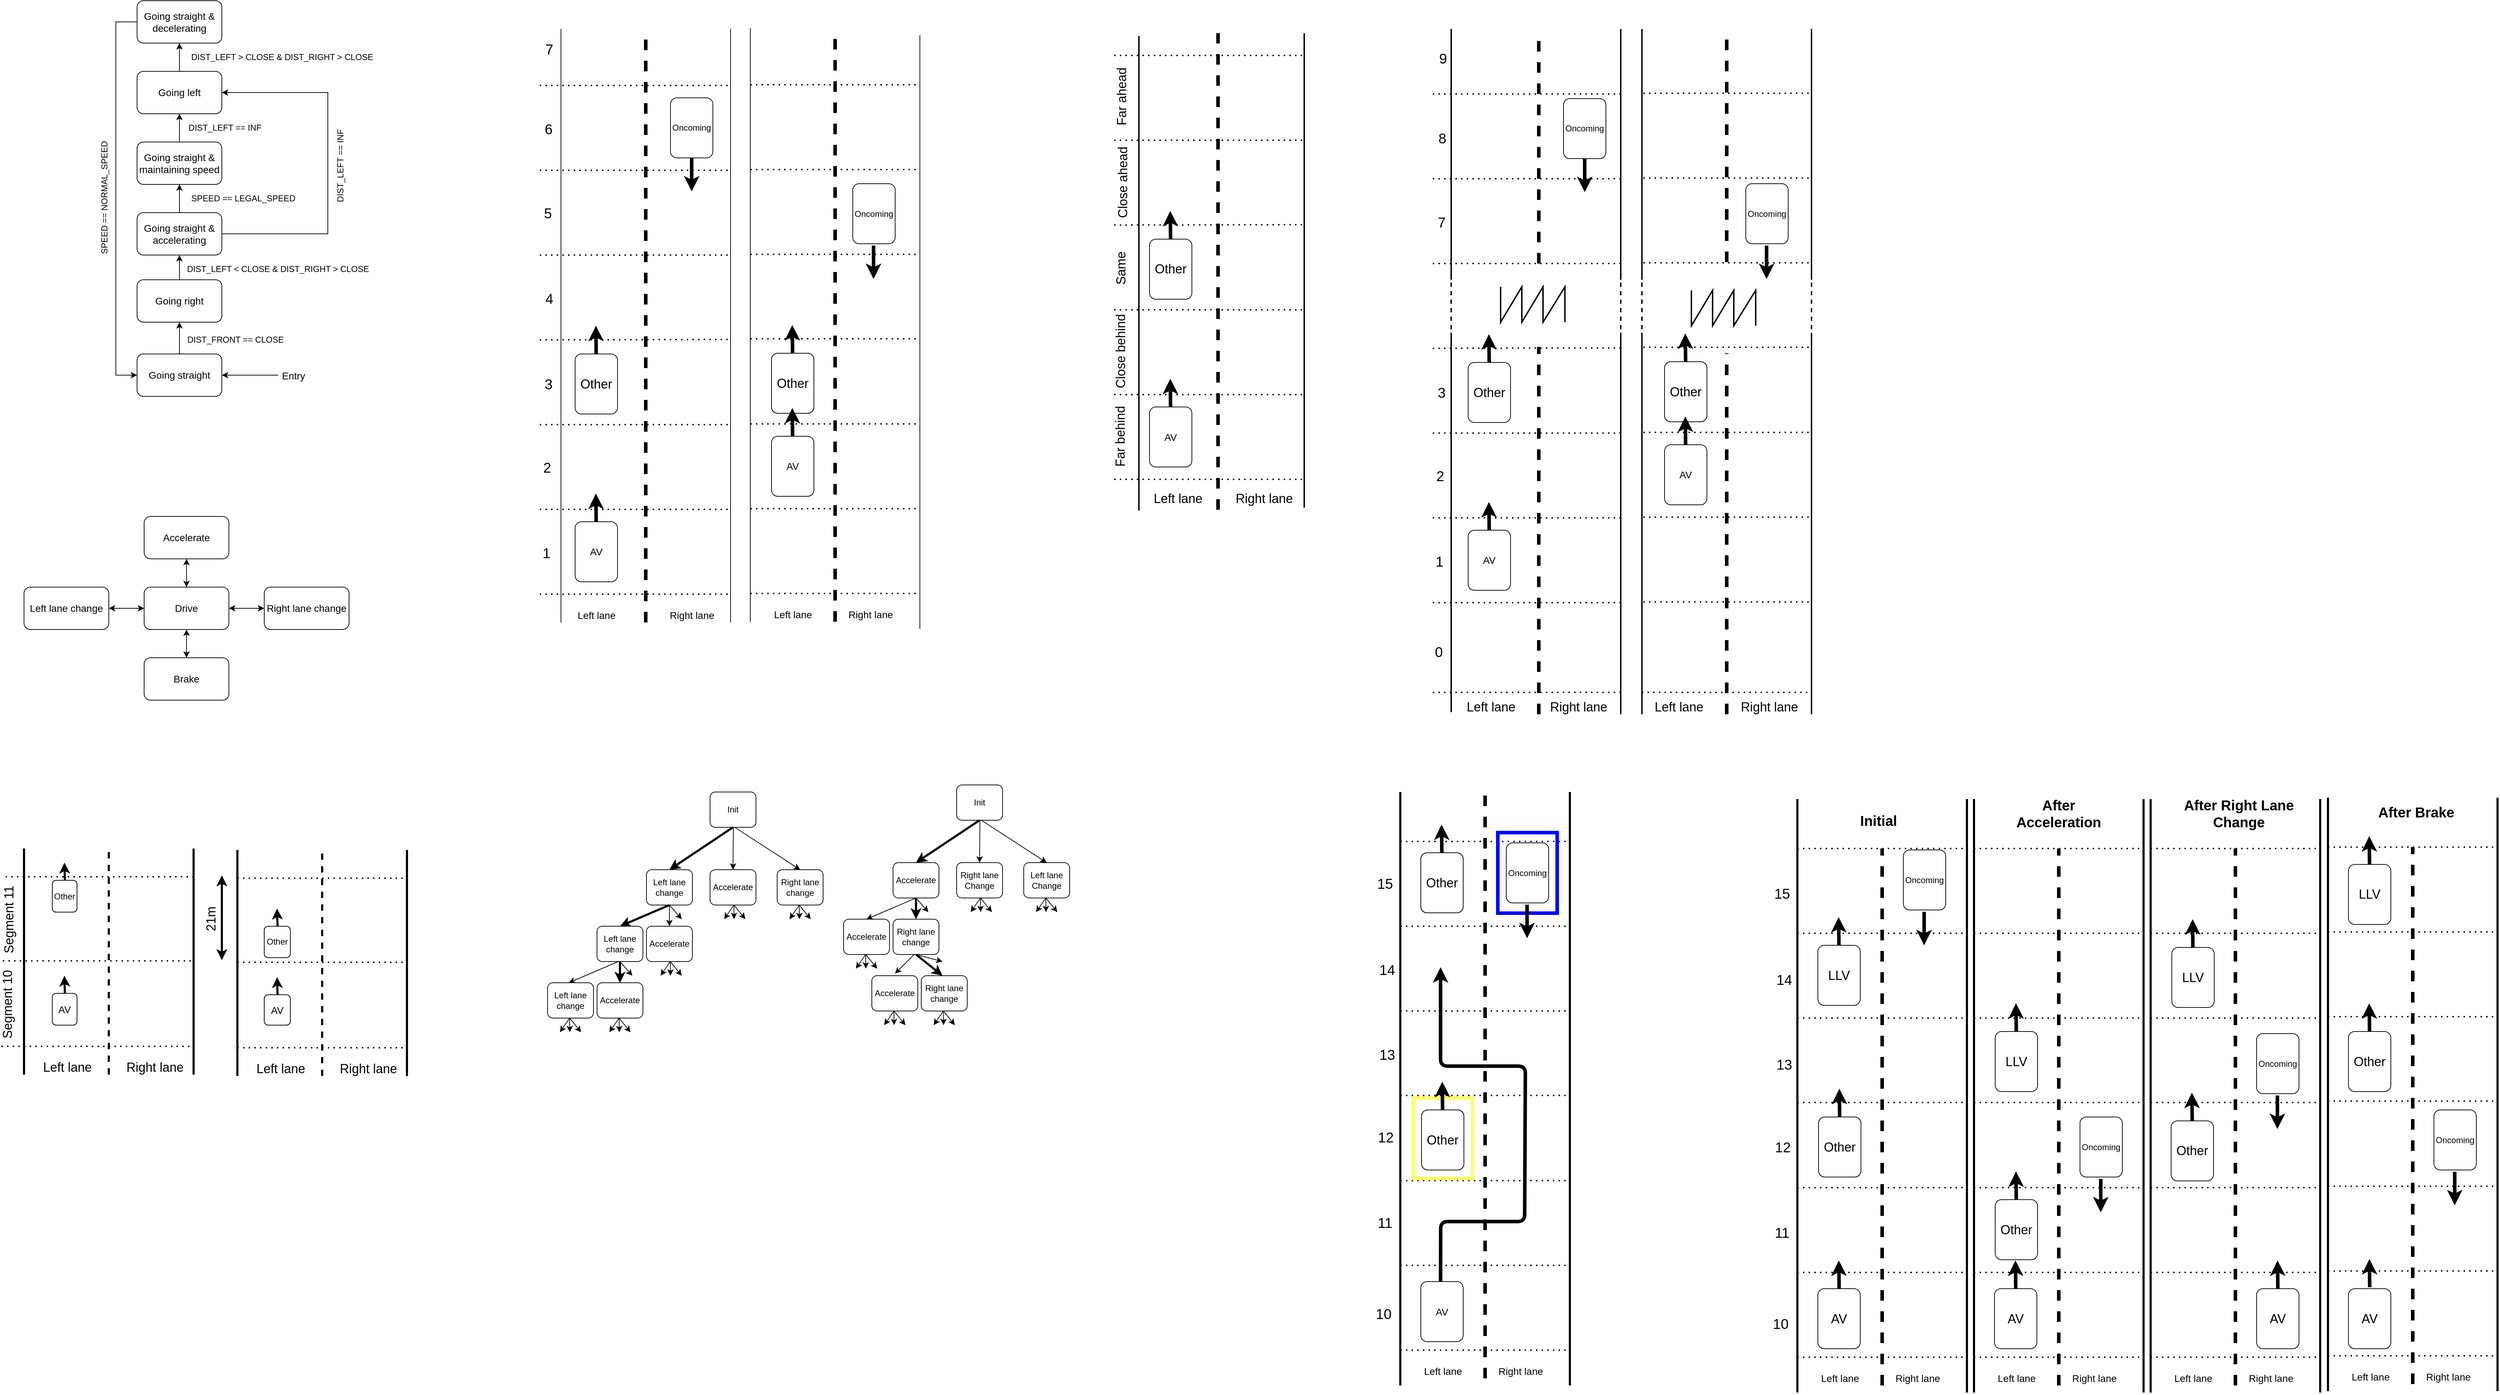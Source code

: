 <mxfile version="14.5.3" type="device"><diagram id="9eykOm4UUNDz58OdShzi" name="Page-1"><mxGraphModel dx="2062" dy="1151" grid="0" gridSize="10" guides="1" tooltips="1" connect="1" arrows="1" fold="1" page="0" pageScale="1" pageWidth="827" pageHeight="1169" math="0" shadow="0"><root><mxCell id="0"/><mxCell id="1" parent="0"/><mxCell id="AQLeGNFHHdac2zrJRADj-5" value="" style="edgeStyle=orthogonalEdgeStyle;rounded=0;orthogonalLoop=1;jettySize=auto;html=1;" parent="1" source="AQLeGNFHHdac2zrJRADj-1" target="AQLeGNFHHdac2zrJRADj-4" edge="1"><mxGeometry relative="1" as="geometry"/></mxCell><mxCell id="AQLeGNFHHdac2zrJRADj-1" value="&lt;font style=&quot;font-size: 14px&quot;&gt;Going straight&lt;/font&gt;" style="rounded=1;whiteSpace=wrap;html=1;" parent="1" vertex="1"><mxGeometry x="280" y="660" width="120" height="60" as="geometry"/></mxCell><mxCell id="AQLeGNFHHdac2zrJRADj-7" value="" style="edgeStyle=orthogonalEdgeStyle;rounded=0;orthogonalLoop=1;jettySize=auto;html=1;" parent="1" source="AQLeGNFHHdac2zrJRADj-4" edge="1"><mxGeometry relative="1" as="geometry"><mxPoint x="340" y="520" as="targetPoint"/></mxGeometry></mxCell><mxCell id="AQLeGNFHHdac2zrJRADj-4" value="&lt;font style=&quot;font-size: 14px&quot;&gt;Going right&lt;/font&gt;" style="rounded=1;whiteSpace=wrap;html=1;" parent="1" vertex="1"><mxGeometry x="280" y="555" width="120" height="60" as="geometry"/></mxCell><mxCell id="AQLeGNFHHdac2zrJRADj-8" value="DIST_FRONT == CLOSE" style="text;html=1;align=center;verticalAlign=middle;resizable=0;points=[];autosize=1;" parent="1" vertex="1"><mxGeometry x="344" y="630" width="150" height="20" as="geometry"/></mxCell><mxCell id="AQLeGNFHHdac2zrJRADj-9" value="DIST_LEFT &amp;lt; CLOSE &amp;amp; DIST_RIGHT &amp;gt; CLOSE" style="text;html=1;align=center;verticalAlign=middle;resizable=0;points=[];autosize=1;" parent="1" vertex="1"><mxGeometry x="344" y="530" width="270" height="20" as="geometry"/></mxCell><mxCell id="AQLeGNFHHdac2zrJRADj-13" value="" style="edgeStyle=orthogonalEdgeStyle;rounded=0;orthogonalLoop=1;jettySize=auto;html=1;" parent="1" source="AQLeGNFHHdac2zrJRADj-10" target="AQLeGNFHHdac2zrJRADj-12" edge="1"><mxGeometry relative="1" as="geometry"/></mxCell><mxCell id="AQLeGNFHHdac2zrJRADj-19" value="" style="edgeStyle=orthogonalEdgeStyle;rounded=0;orthogonalLoop=1;jettySize=auto;html=1;entryX=1;entryY=0.5;entryDx=0;entryDy=0;" parent="1" source="AQLeGNFHHdac2zrJRADj-10" target="AQLeGNFHHdac2zrJRADj-14" edge="1"><mxGeometry relative="1" as="geometry"><mxPoint x="480" y="490" as="targetPoint"/><Array as="points"><mxPoint x="550" y="490"/><mxPoint x="550" y="290"/></Array></mxGeometry></mxCell><mxCell id="AQLeGNFHHdac2zrJRADj-10" value="&lt;font style=&quot;font-size: 14px&quot;&gt;Going straight &amp;amp; accelerating&lt;/font&gt;" style="rounded=1;whiteSpace=wrap;html=1;" parent="1" vertex="1"><mxGeometry x="280" y="460" width="120" height="60" as="geometry"/></mxCell><mxCell id="AQLeGNFHHdac2zrJRADj-15" value="" style="edgeStyle=orthogonalEdgeStyle;rounded=0;orthogonalLoop=1;jettySize=auto;html=1;" parent="1" source="AQLeGNFHHdac2zrJRADj-12" target="AQLeGNFHHdac2zrJRADj-14" edge="1"><mxGeometry relative="1" as="geometry"/></mxCell><mxCell id="AQLeGNFHHdac2zrJRADj-12" value="&lt;div style=&quot;font-size: 14px&quot;&gt;&lt;font style=&quot;font-size: 14px&quot;&gt;Going straight &amp;amp; maintaining speed&lt;br&gt;&lt;/font&gt;&lt;/div&gt;" style="rounded=1;whiteSpace=wrap;html=1;" parent="1" vertex="1"><mxGeometry x="280" y="360" width="120" height="60" as="geometry"/></mxCell><mxCell id="AQLeGNFHHdac2zrJRADj-17" value="" style="edgeStyle=orthogonalEdgeStyle;rounded=0;orthogonalLoop=1;jettySize=auto;html=1;" parent="1" source="AQLeGNFHHdac2zrJRADj-14" target="AQLeGNFHHdac2zrJRADj-16" edge="1"><mxGeometry relative="1" as="geometry"/></mxCell><mxCell id="AQLeGNFHHdac2zrJRADj-14" value="&lt;font style=&quot;font-size: 14px&quot;&gt;Going left&lt;/font&gt;" style="rounded=1;whiteSpace=wrap;html=1;" parent="1" vertex="1"><mxGeometry x="280" y="260" width="120" height="60" as="geometry"/></mxCell><mxCell id="AQLeGNFHHdac2zrJRADj-25" value="" style="edgeStyle=orthogonalEdgeStyle;rounded=0;orthogonalLoop=1;jettySize=auto;html=1;entryX=0;entryY=0.5;entryDx=0;entryDy=0;" parent="1" source="AQLeGNFHHdac2zrJRADj-16" target="AQLeGNFHHdac2zrJRADj-1" edge="1"><mxGeometry relative="1" as="geometry"><mxPoint x="170" y="700" as="targetPoint"/><Array as="points"><mxPoint x="250" y="190"/><mxPoint x="250" y="690"/></Array></mxGeometry></mxCell><mxCell id="AQLeGNFHHdac2zrJRADj-16" value="&lt;font style=&quot;font-size: 14px&quot;&gt;Going straight &amp;amp; decelerating&lt;/font&gt;" style="rounded=1;whiteSpace=wrap;html=1;" parent="1" vertex="1"><mxGeometry x="280" y="160" width="120" height="60" as="geometry"/></mxCell><mxCell id="AQLeGNFHHdac2zrJRADj-20" value="&lt;div&gt;SPEED == LEGAL_SPEED&lt;/div&gt;" style="text;html=1;align=center;verticalAlign=middle;resizable=0;points=[];autosize=1;" parent="1" vertex="1"><mxGeometry x="350" y="430" width="160" height="20" as="geometry"/></mxCell><mxCell id="AQLeGNFHHdac2zrJRADj-21" value="&lt;div&gt;DIST_LEFT == INF&lt;/div&gt;" style="text;html=1;align=center;verticalAlign=middle;resizable=0;points=[];autosize=1;" parent="1" vertex="1"><mxGeometry x="344" y="330" width="120" height="20" as="geometry"/></mxCell><mxCell id="AQLeGNFHHdac2zrJRADj-22" value="DIST_LEFT == INF" style="text;html=1;align=center;verticalAlign=middle;resizable=0;points=[];autosize=1;rotation=-90;" parent="1" vertex="1"><mxGeometry x="508" y="384" width="120" height="20" as="geometry"/></mxCell><mxCell id="AQLeGNFHHdac2zrJRADj-23" value="DIST_LEFT &amp;gt; CLOSE &amp;amp; DIST_RIGHT &amp;gt; CLOSE" style="text;html=1;align=center;verticalAlign=middle;resizable=0;points=[];autosize=1;" parent="1" vertex="1"><mxGeometry x="350" y="230" width="270" height="20" as="geometry"/></mxCell><mxCell id="AQLeGNFHHdac2zrJRADj-26" value="SPEED == NORMAL_SPEED" style="text;html=1;align=center;verticalAlign=middle;resizable=0;points=[];autosize=1;rotation=-90;" parent="1" vertex="1"><mxGeometry x="149" y="429" width="170" height="20" as="geometry"/></mxCell><mxCell id="AQLeGNFHHdac2zrJRADj-31" value="" style="edgeStyle=orthogonalEdgeStyle;rounded=0;orthogonalLoop=1;jettySize=auto;html=1;startArrow=classic;startFill=1;" parent="1" source="AQLeGNFHHdac2zrJRADj-27" target="AQLeGNFHHdac2zrJRADj-30" edge="1"><mxGeometry relative="1" as="geometry"/></mxCell><mxCell id="AQLeGNFHHdac2zrJRADj-33" value="" style="edgeStyle=orthogonalEdgeStyle;rounded=0;orthogonalLoop=1;jettySize=auto;html=1;startArrow=classic;startFill=1;" parent="1" source="AQLeGNFHHdac2zrJRADj-27" target="AQLeGNFHHdac2zrJRADj-32" edge="1"><mxGeometry relative="1" as="geometry"/></mxCell><mxCell id="AQLeGNFHHdac2zrJRADj-35" value="" style="edgeStyle=orthogonalEdgeStyle;rounded=0;orthogonalLoop=1;jettySize=auto;html=1;startArrow=classic;startFill=1;" parent="1" source="AQLeGNFHHdac2zrJRADj-27" target="AQLeGNFHHdac2zrJRADj-34" edge="1"><mxGeometry relative="1" as="geometry"/></mxCell><mxCell id="AQLeGNFHHdac2zrJRADj-37" value="" style="edgeStyle=orthogonalEdgeStyle;rounded=0;orthogonalLoop=1;jettySize=auto;html=1;startArrow=classic;startFill=1;" parent="1" source="AQLeGNFHHdac2zrJRADj-27" target="AQLeGNFHHdac2zrJRADj-36" edge="1"><mxGeometry relative="1" as="geometry"/></mxCell><mxCell id="AQLeGNFHHdac2zrJRADj-27" value="&lt;div style=&quot;font-size: 14px&quot;&gt;&lt;font style=&quot;font-size: 14px&quot;&gt;Drive&lt;/font&gt;&lt;/div&gt;" style="rounded=1;whiteSpace=wrap;html=1;" parent="1" vertex="1"><mxGeometry x="290" y="990" width="120" height="60" as="geometry"/></mxCell><mxCell id="AQLeGNFHHdac2zrJRADj-28" value="" style="endArrow=classic;html=1;entryX=1;entryY=0.5;entryDx=0;entryDy=0;" parent="1" target="AQLeGNFHHdac2zrJRADj-1" edge="1"><mxGeometry width="50" height="50" relative="1" as="geometry"><mxPoint x="480" y="690" as="sourcePoint"/><mxPoint x="500" y="620" as="targetPoint"/></mxGeometry></mxCell><mxCell id="AQLeGNFHHdac2zrJRADj-29" value="&lt;font style=&quot;font-size: 14px&quot;&gt;Entry&lt;/font&gt;" style="text;html=1;align=center;verticalAlign=middle;resizable=0;points=[];autosize=1;" parent="1" vertex="1"><mxGeometry x="479" y="681" width="43" height="19" as="geometry"/></mxCell><mxCell id="AQLeGNFHHdac2zrJRADj-30" value="&lt;font style=&quot;font-size: 14px&quot;&gt;Right lane change&lt;/font&gt;" style="rounded=1;whiteSpace=wrap;html=1;" parent="1" vertex="1"><mxGeometry x="460" y="990" width="120" height="60" as="geometry"/></mxCell><mxCell id="AQLeGNFHHdac2zrJRADj-32" value="&lt;font style=&quot;font-size: 14px&quot;&gt;Accelerate&lt;/font&gt;" style="rounded=1;whiteSpace=wrap;html=1;" parent="1" vertex="1"><mxGeometry x="290" y="890" width="120" height="60" as="geometry"/></mxCell><mxCell id="AQLeGNFHHdac2zrJRADj-34" value="&lt;font style=&quot;font-size: 14px&quot;&gt;Left lane change&lt;/font&gt;" style="rounded=1;whiteSpace=wrap;html=1;" parent="1" vertex="1"><mxGeometry x="120" y="990" width="120" height="60" as="geometry"/></mxCell><mxCell id="AQLeGNFHHdac2zrJRADj-36" value="&lt;font style=&quot;font-size: 14px&quot;&gt;Brake&lt;/font&gt;" style="rounded=1;whiteSpace=wrap;html=1;" parent="1" vertex="1"><mxGeometry x="290" y="1090" width="120" height="60" as="geometry"/></mxCell><mxCell id="AQLeGNFHHdac2zrJRADj-38" value="" style="endArrow=none;html=1;" parent="1" edge="1"><mxGeometry width="50" height="50" relative="1" as="geometry"><mxPoint x="880" y="1040" as="sourcePoint"/><mxPoint x="880" y="200" as="targetPoint"/></mxGeometry></mxCell><mxCell id="AQLeGNFHHdac2zrJRADj-39" value="" style="endArrow=none;html=1;" parent="1" edge="1"><mxGeometry width="50" height="50" relative="1" as="geometry"><mxPoint x="1120" y="1040" as="sourcePoint"/><mxPoint x="1120" y="200" as="targetPoint"/></mxGeometry></mxCell><mxCell id="AQLeGNFHHdac2zrJRADj-40" value="" style="endArrow=none;html=1;" parent="1" edge="1"><mxGeometry width="50" height="50" relative="1" as="geometry"><mxPoint x="1148" y="1039" as="sourcePoint"/><mxPoint x="1148" y="199" as="targetPoint"/></mxGeometry></mxCell><mxCell id="AQLeGNFHHdac2zrJRADj-41" value="" style="endArrow=none;html=1;" parent="1" edge="1"><mxGeometry width="50" height="50" relative="1" as="geometry"><mxPoint x="1388" y="1049" as="sourcePoint"/><mxPoint x="1388" y="209" as="targetPoint"/></mxGeometry></mxCell><mxCell id="AQLeGNFHHdac2zrJRADj-42" value="" style="endArrow=none;dashed=1;html=1;strokeWidth=5;" parent="1" edge="1"><mxGeometry width="50" height="50" relative="1" as="geometry"><mxPoint x="1000" y="1040" as="sourcePoint"/><mxPoint x="1000" y="200" as="targetPoint"/></mxGeometry></mxCell><mxCell id="AQLeGNFHHdac2zrJRADj-43" value="" style="endArrow=none;dashed=1;html=1;strokeWidth=5;" parent="1" edge="1"><mxGeometry width="50" height="50" relative="1" as="geometry"><mxPoint x="1268" y="1039" as="sourcePoint"/><mxPoint x="1268" y="199" as="targetPoint"/></mxGeometry></mxCell><mxCell id="AQLeGNFHHdac2zrJRADj-44" value="" style="endArrow=none;dashed=1;html=1;dashPattern=1 3;strokeWidth=2;" parent="1" edge="1"><mxGeometry width="50" height="50" relative="1" as="geometry"><mxPoint x="850" y="640" as="sourcePoint"/><mxPoint x="1117" y="639.5" as="targetPoint"/></mxGeometry></mxCell><mxCell id="AQLeGNFHHdac2zrJRADj-45" value="" style="endArrow=none;dashed=1;html=1;dashPattern=1 3;strokeWidth=2;" parent="1" edge="1"><mxGeometry width="50" height="50" relative="1" as="geometry"><mxPoint x="850" y="760" as="sourcePoint"/><mxPoint x="1117" y="760" as="targetPoint"/></mxGeometry></mxCell><mxCell id="AQLeGNFHHdac2zrJRADj-46" value="" style="endArrow=none;dashed=1;html=1;dashPattern=1 3;strokeWidth=2;" parent="1" edge="1"><mxGeometry width="50" height="50" relative="1" as="geometry"><mxPoint x="850" y="880" as="sourcePoint"/><mxPoint x="1117" y="880" as="targetPoint"/></mxGeometry></mxCell><mxCell id="AQLeGNFHHdac2zrJRADj-47" value="" style="endArrow=none;dashed=1;html=1;dashPattern=1 3;strokeWidth=2;" parent="1" edge="1"><mxGeometry width="50" height="50" relative="1" as="geometry"><mxPoint x="850" y="1000" as="sourcePoint"/><mxPoint x="1117" y="1000" as="targetPoint"/></mxGeometry></mxCell><mxCell id="AQLeGNFHHdac2zrJRADj-48" value="" style="endArrow=none;dashed=1;html=1;dashPattern=1 3;strokeWidth=2;" parent="1" edge="1"><mxGeometry width="50" height="50" relative="1" as="geometry"><mxPoint x="850" y="520" as="sourcePoint"/><mxPoint x="1117" y="520" as="targetPoint"/></mxGeometry></mxCell><mxCell id="AQLeGNFHHdac2zrJRADj-49" value="" style="endArrow=none;dashed=1;html=1;dashPattern=1 3;strokeWidth=2;" parent="1" edge="1"><mxGeometry width="50" height="50" relative="1" as="geometry"><mxPoint x="850" y="400" as="sourcePoint"/><mxPoint x="1117" y="400" as="targetPoint"/></mxGeometry></mxCell><mxCell id="AQLeGNFHHdac2zrJRADj-50" value="" style="endArrow=none;dashed=1;html=1;dashPattern=1 3;strokeWidth=2;" parent="1" edge="1"><mxGeometry width="50" height="50" relative="1" as="geometry"><mxPoint x="850" y="280" as="sourcePoint"/><mxPoint x="1117" y="280" as="targetPoint"/></mxGeometry></mxCell><mxCell id="AQLeGNFHHdac2zrJRADj-51" value="&lt;font style=&quot;font-size: 20px&quot;&gt;7&lt;br&gt;&lt;/font&gt;" style="text;html=1;align=center;verticalAlign=middle;resizable=0;points=[];autosize=1;rotation=0;" parent="1" vertex="1"><mxGeometry x="852" y="217" width="21" height="21" as="geometry"/></mxCell><mxCell id="AQLeGNFHHdac2zrJRADj-52" value="&lt;font style=&quot;font-size: 20px&quot;&gt;6&lt;/font&gt;" style="text;html=1;align=center;verticalAlign=middle;resizable=0;points=[];autosize=1;rotation=0;" parent="1" vertex="1"><mxGeometry x="851" y="330" width="21" height="21" as="geometry"/></mxCell><mxCell id="AQLeGNFHHdac2zrJRADj-53" value="&lt;font style=&quot;font-size: 20px&quot;&gt;5&lt;/font&gt;" style="text;html=1;align=center;verticalAlign=middle;resizable=0;points=[];autosize=1;rotation=0;" parent="1" vertex="1"><mxGeometry x="850.5" y="449" width="21" height="21" as="geometry"/></mxCell><mxCell id="AQLeGNFHHdac2zrJRADj-54" value="&lt;font style=&quot;font-size: 20px&quot;&gt;4&lt;/font&gt;" style="text;html=1;align=center;verticalAlign=middle;resizable=0;points=[];autosize=1;rotation=0;" parent="1" vertex="1"><mxGeometry x="852" y="570" width="21" height="21" as="geometry"/></mxCell><mxCell id="AQLeGNFHHdac2zrJRADj-55" value="&lt;font style=&quot;font-size: 20px&quot;&gt;3&lt;/font&gt;" style="text;html=1;align=center;verticalAlign=middle;resizable=0;points=[];autosize=1;rotation=0;" parent="1" vertex="1"><mxGeometry x="851" y="691.5" width="21" height="21" as="geometry"/></mxCell><mxCell id="AQLeGNFHHdac2zrJRADj-56" value="&lt;font style=&quot;font-size: 20px&quot;&gt;2&lt;/font&gt;" style="text;html=1;align=center;verticalAlign=middle;resizable=0;points=[];autosize=1;rotation=0;" parent="1" vertex="1"><mxGeometry x="849" y="809" width="21" height="21" as="geometry"/></mxCell><mxCell id="AQLeGNFHHdac2zrJRADj-57" value="&lt;font style=&quot;font-size: 20px&quot;&gt;1&lt;/font&gt;" style="text;html=1;align=center;verticalAlign=middle;resizable=0;points=[];autosize=1;rotation=0;" parent="1" vertex="1"><mxGeometry x="848.5" y="930" width="21" height="21" as="geometry"/></mxCell><mxCell id="AQLeGNFHHdac2zrJRADj-59" value="" style="endArrow=none;dashed=1;html=1;dashPattern=1 3;strokeWidth=2;" parent="1" edge="1"><mxGeometry width="50" height="50" relative="1" as="geometry"><mxPoint x="1148" y="279" as="sourcePoint"/><mxPoint x="1388" y="279" as="targetPoint"/></mxGeometry></mxCell><mxCell id="AQLeGNFHHdac2zrJRADj-60" value="" style="endArrow=none;dashed=1;html=1;dashPattern=1 3;strokeWidth=2;" parent="1" edge="1"><mxGeometry width="50" height="50" relative="1" as="geometry"><mxPoint x="1148" y="399" as="sourcePoint"/><mxPoint x="1388" y="399" as="targetPoint"/></mxGeometry></mxCell><mxCell id="AQLeGNFHHdac2zrJRADj-61" value="" style="endArrow=none;dashed=1;html=1;dashPattern=1 3;strokeWidth=2;" parent="1" edge="1"><mxGeometry width="50" height="50" relative="1" as="geometry"><mxPoint x="1148" y="519" as="sourcePoint"/><mxPoint x="1388" y="519" as="targetPoint"/></mxGeometry></mxCell><mxCell id="AQLeGNFHHdac2zrJRADj-62" value="" style="endArrow=none;dashed=1;html=1;dashPattern=1 3;strokeWidth=2;" parent="1" edge="1"><mxGeometry width="50" height="50" relative="1" as="geometry"><mxPoint x="1148" y="638.5" as="sourcePoint"/><mxPoint x="1388" y="638.5" as="targetPoint"/></mxGeometry></mxCell><mxCell id="AQLeGNFHHdac2zrJRADj-63" value="" style="endArrow=none;dashed=1;html=1;dashPattern=1 3;strokeWidth=2;" parent="1" edge="1"><mxGeometry width="50" height="50" relative="1" as="geometry"><mxPoint x="1148" y="759" as="sourcePoint"/><mxPoint x="1388" y="759" as="targetPoint"/></mxGeometry></mxCell><mxCell id="AQLeGNFHHdac2zrJRADj-64" value="" style="endArrow=none;dashed=1;html=1;dashPattern=1 3;strokeWidth=2;" parent="1" edge="1"><mxGeometry width="50" height="50" relative="1" as="geometry"><mxPoint x="1148" y="879" as="sourcePoint"/><mxPoint x="1388" y="879" as="targetPoint"/></mxGeometry></mxCell><mxCell id="AQLeGNFHHdac2zrJRADj-65" value="" style="endArrow=none;dashed=1;html=1;dashPattern=1 3;strokeWidth=2;" parent="1" edge="1"><mxGeometry width="50" height="50" relative="1" as="geometry"><mxPoint x="1148" y="999" as="sourcePoint"/><mxPoint x="1388" y="999" as="targetPoint"/></mxGeometry></mxCell><mxCell id="AQLeGNFHHdac2zrJRADj-67" value="&lt;font style=&quot;font-size: 18px&quot;&gt;Other&lt;/font&gt;" style="rounded=1;whiteSpace=wrap;html=1;" parent="1" vertex="1"><mxGeometry x="900" y="660" width="60" height="85" as="geometry"/></mxCell><mxCell id="AQLeGNFHHdac2zrJRADj-68" value="&lt;font style=&quot;font-size: 14px&quot;&gt;AV&lt;/font&gt;" style="rounded=1;whiteSpace=wrap;html=1;" parent="1" vertex="1"><mxGeometry x="900" y="897.5" width="60" height="85" as="geometry"/></mxCell><mxCell id="AQLeGNFHHdac2zrJRADj-69" value="Other" style="rounded=1;whiteSpace=wrap;html=1;" parent="1" vertex="1"><mxGeometry x="1178" y="659" width="60" height="85" as="geometry"/></mxCell><mxCell id="AQLeGNFHHdac2zrJRADj-70" value="&lt;font style=&quot;font-size: 14px&quot;&gt;AV&lt;/font&gt;" style="rounded=1;whiteSpace=wrap;html=1;" parent="1" vertex="1"><mxGeometry x="1178" y="776.5" width="60" height="85" as="geometry"/></mxCell><mxCell id="AQLeGNFHHdac2zrJRADj-71" value="&lt;div style=&quot;font-size: 14px&quot;&gt;&lt;font style=&quot;font-size: 14px&quot;&gt;Left lane&lt;/font&gt;&lt;/div&gt;" style="text;html=1;align=center;verticalAlign=middle;resizable=0;points=[];autosize=1;" parent="1" vertex="1"><mxGeometry x="895" y="1020" width="70" height="20" as="geometry"/></mxCell><mxCell id="AQLeGNFHHdac2zrJRADj-72" value="&lt;font style=&quot;font-size: 14px&quot;&gt;Right lane&lt;/font&gt;" style="text;html=1;align=center;verticalAlign=middle;resizable=0;points=[];autosize=1;" parent="1" vertex="1"><mxGeometry x="1025" y="1020" width="80" height="20" as="geometry"/></mxCell><mxCell id="AQLeGNFHHdac2zrJRADj-73" value="&lt;font style=&quot;font-size: 14px&quot;&gt;Left lane&lt;/font&gt;" style="text;html=1;align=center;verticalAlign=middle;resizable=0;points=[];autosize=1;" parent="1" vertex="1"><mxGeometry x="1173" y="1019" width="70" height="20" as="geometry"/></mxCell><mxCell id="AQLeGNFHHdac2zrJRADj-74" value="&lt;font style=&quot;font-size: 14px&quot;&gt;Right lane&lt;/font&gt;" style="text;html=1;align=center;verticalAlign=middle;resizable=0;points=[];autosize=1;" parent="1" vertex="1"><mxGeometry x="1278" y="1019" width="80" height="20" as="geometry"/></mxCell><mxCell id="AQLeGNFHHdac2zrJRADj-75" value="&lt;font style=&quot;font-size: 18px&quot;&gt;Other&lt;/font&gt;" style="rounded=1;whiteSpace=wrap;html=1;" parent="1" vertex="1"><mxGeometry x="1178" y="659" width="60" height="85" as="geometry"/></mxCell><mxCell id="AQLeGNFHHdac2zrJRADj-76" value="Oncoming" style="rounded=1;whiteSpace=wrap;html=1;" parent="1" vertex="1"><mxGeometry x="1035" y="297.5" width="60" height="85" as="geometry"/></mxCell><mxCell id="AQLeGNFHHdac2zrJRADj-77" value="Oncoming" style="rounded=1;whiteSpace=wrap;html=1;" parent="1" vertex="1"><mxGeometry x="1293" y="419" width="60" height="85" as="geometry"/></mxCell><mxCell id="AQLeGNFHHdac2zrJRADj-78" value="" style="endArrow=classic;html=1;strokeWidth=5;exitX=0.5;exitY=1;exitDx=0;exitDy=0;" parent="1" source="AQLeGNFHHdac2zrJRADj-76" edge="1"><mxGeometry width="50" height="50" relative="1" as="geometry"><mxPoint x="1130" y="560" as="sourcePoint"/><mxPoint x="1065" y="430" as="targetPoint"/></mxGeometry></mxCell><mxCell id="AQLeGNFHHdac2zrJRADj-79" value="" style="endArrow=classic;html=1;strokeWidth=5;exitX=0.5;exitY=1;exitDx=0;exitDy=0;" parent="1" edge="1"><mxGeometry width="50" height="50" relative="1" as="geometry"><mxPoint x="1322.41" y="506.5" as="sourcePoint"/><mxPoint x="1322.41" y="554" as="targetPoint"/></mxGeometry></mxCell><mxCell id="AQLeGNFHHdac2zrJRADj-80" value="" style="endArrow=classic;html=1;strokeWidth=5;exitX=0.5;exitY=1;exitDx=0;exitDy=0;" parent="1" edge="1"><mxGeometry width="50" height="50" relative="1" as="geometry"><mxPoint x="929.82" y="660" as="sourcePoint"/><mxPoint x="929.41" y="620" as="targetPoint"/></mxGeometry></mxCell><mxCell id="AQLeGNFHHdac2zrJRADj-82" value="" style="endArrow=classic;html=1;strokeWidth=5;exitX=0.5;exitY=1;exitDx=0;exitDy=0;" parent="1" edge="1"><mxGeometry width="50" height="50" relative="1" as="geometry"><mxPoint x="929.82" y="897.5" as="sourcePoint"/><mxPoint x="929.41" y="857.5" as="targetPoint"/></mxGeometry></mxCell><mxCell id="AQLeGNFHHdac2zrJRADj-83" value="" style="endArrow=classic;html=1;strokeWidth=5;exitX=0.5;exitY=1;exitDx=0;exitDy=0;" parent="1" edge="1"><mxGeometry width="50" height="50" relative="1" as="geometry"><mxPoint x="1207.82" y="659" as="sourcePoint"/><mxPoint x="1207.41" y="619" as="targetPoint"/></mxGeometry></mxCell><mxCell id="AQLeGNFHHdac2zrJRADj-84" value="" style="endArrow=classic;html=1;strokeWidth=5;exitX=0.5;exitY=1;exitDx=0;exitDy=0;" parent="1" edge="1"><mxGeometry width="50" height="50" relative="1" as="geometry"><mxPoint x="1207.82" y="776.5" as="sourcePoint"/><mxPoint x="1207.41" y="736.5" as="targetPoint"/></mxGeometry></mxCell><mxCell id="AQLeGNFHHdac2zrJRADj-85" value="Init" style="rounded=1;whiteSpace=wrap;html=1;" parent="1" vertex="1"><mxGeometry x="1091" y="1280" width="65" height="50" as="geometry"/></mxCell><mxCell id="AQLeGNFHHdac2zrJRADj-88" value="" style="endArrow=classic;html=1;strokeWidth=3;exitX=0.5;exitY=1;exitDx=0;exitDy=0;entryX=0.5;entryY=0;entryDx=0;entryDy=0;" parent="1" source="AQLeGNFHHdac2zrJRADj-85" target="AQLeGNFHHdac2zrJRADj-91" edge="1"><mxGeometry width="50" height="50" relative="1" as="geometry"><mxPoint x="981" y="1390" as="sourcePoint"/><mxPoint x="1071" y="1390" as="targetPoint"/></mxGeometry></mxCell><mxCell id="AQLeGNFHHdac2zrJRADj-89" value="" style="endArrow=classic;html=1;strokeWidth=1;entryX=0.5;entryY=0;entryDx=0;entryDy=0;" parent="1" target="AQLeGNFHHdac2zrJRADj-92" edge="1"><mxGeometry width="50" height="50" relative="1" as="geometry"><mxPoint x="1124" y="1330" as="sourcePoint"/><mxPoint x="1181" y="1390" as="targetPoint"/></mxGeometry></mxCell><mxCell id="AQLeGNFHHdac2zrJRADj-91" value="Left lane change" style="rounded=1;whiteSpace=wrap;html=1;" parent="1" vertex="1"><mxGeometry x="1001" y="1390" width="65" height="50" as="geometry"/></mxCell><mxCell id="AQLeGNFHHdac2zrJRADj-92" value="Accelerate" style="rounded=1;whiteSpace=wrap;html=1;" parent="1" vertex="1"><mxGeometry x="1091" y="1390" width="65" height="50" as="geometry"/></mxCell><mxCell id="AQLeGNFHHdac2zrJRADj-93" value="" style="endArrow=classic;html=1;strokeWidth=1;exitX=0.5;exitY=1;exitDx=0;exitDy=0;entryX=0.5;entryY=0;entryDx=0;entryDy=0;" parent="1" target="AQLeGNFHHdac2zrJRADj-94" edge="1"><mxGeometry width="50" height="50" relative="1" as="geometry"><mxPoint x="1126" y="1330" as="sourcePoint"/><mxPoint x="1231" y="1390" as="targetPoint"/></mxGeometry></mxCell><mxCell id="AQLeGNFHHdac2zrJRADj-94" value="Right lane change" style="rounded=1;whiteSpace=wrap;html=1;" parent="1" vertex="1"><mxGeometry x="1186" y="1390" width="65" height="50" as="geometry"/></mxCell><mxCell id="AQLeGNFHHdac2zrJRADj-95" value="" style="endArrow=classic;html=1;strokeWidth=3;exitX=0.5;exitY=1;exitDx=0;exitDy=0;entryX=0.5;entryY=0;entryDx=0;entryDy=0;" parent="1" source="AQLeGNFHHdac2zrJRADj-91" target="AQLeGNFHHdac2zrJRADj-96" edge="1"><mxGeometry width="50" height="50" relative="1" as="geometry"><mxPoint x="1016" y="1440" as="sourcePoint"/><mxPoint x="926" y="1500" as="targetPoint"/></mxGeometry></mxCell><mxCell id="AQLeGNFHHdac2zrJRADj-96" value="Left lane change" style="rounded=1;whiteSpace=wrap;html=1;" parent="1" vertex="1"><mxGeometry x="931" y="1470" width="65" height="50" as="geometry"/></mxCell><mxCell id="AQLeGNFHHdac2zrJRADj-97" value="Accelerate" style="rounded=1;whiteSpace=wrap;html=1;" parent="1" vertex="1"><mxGeometry x="1001" y="1470" width="65" height="50" as="geometry"/></mxCell><mxCell id="AQLeGNFHHdac2zrJRADj-98" value="" style="endArrow=classic;html=1;strokeWidth=1;exitX=0.5;exitY=1;exitDx=0;exitDy=0;entryX=0.5;entryY=0;entryDx=0;entryDy=0;" parent="1" target="AQLeGNFHHdac2zrJRADj-97" edge="1"><mxGeometry width="50" height="50" relative="1" as="geometry"><mxPoint x="1033.5" y="1440" as="sourcePoint"/><mxPoint x="963.5" y="1470" as="targetPoint"/></mxGeometry></mxCell><mxCell id="AQLeGNFHHdac2zrJRADj-99" value="Left lane change" style="rounded=1;whiteSpace=wrap;html=1;" parent="1" vertex="1"><mxGeometry x="861" y="1550" width="65" height="50" as="geometry"/></mxCell><mxCell id="AQLeGNFHHdac2zrJRADj-100" value="Accelerate" style="rounded=1;whiteSpace=wrap;html=1;" parent="1" vertex="1"><mxGeometry x="931" y="1550" width="65" height="50" as="geometry"/></mxCell><mxCell id="AQLeGNFHHdac2zrJRADj-101" value="" style="endArrow=classic;html=1;strokeWidth=1;exitX=0.5;exitY=1;exitDx=0;exitDy=0;entryX=0.5;entryY=0;entryDx=0;entryDy=0;" parent="1" edge="1"><mxGeometry width="50" height="50" relative="1" as="geometry"><mxPoint x="961" y="1520" as="sourcePoint"/><mxPoint x="891" y="1550" as="targetPoint"/></mxGeometry></mxCell><mxCell id="AQLeGNFHHdac2zrJRADj-103" value="" style="endArrow=classic;html=1;strokeWidth=3;exitX=0.5;exitY=1;exitDx=0;exitDy=0;entryX=0.5;entryY=0;entryDx=0;entryDy=0;" parent="1" target="AQLeGNFHHdac2zrJRADj-100" edge="1"><mxGeometry width="50" height="50" relative="1" as="geometry"><mxPoint x="963.5" y="1520" as="sourcePoint"/><mxPoint x="961" y="1580" as="targetPoint"/></mxGeometry></mxCell><mxCell id="AQLeGNFHHdac2zrJRADj-104" value="" style="endArrow=classic;html=1;strokeWidth=1;exitX=0.5;exitY=1;exitDx=0;exitDy=0;" parent="1" edge="1"><mxGeometry width="50" height="50" relative="1" as="geometry"><mxPoint x="1033.5" y="1440" as="sourcePoint"/><mxPoint x="1051" y="1460" as="targetPoint"/></mxGeometry></mxCell><mxCell id="AQLeGNFHHdac2zrJRADj-106" value="" style="endArrow=classic;html=1;strokeWidth=1;exitX=0.5;exitY=1;exitDx=0;exitDy=0;" parent="1" edge="1"><mxGeometry width="50" height="50" relative="1" as="geometry"><mxPoint x="963.5" y="1520" as="sourcePoint"/><mxPoint x="981" y="1540" as="targetPoint"/></mxGeometry></mxCell><mxCell id="AQLeGNFHHdac2zrJRADj-108" value="" style="endArrow=classic;html=1;strokeWidth=1;exitX=0.5;exitY=1;exitDx=0;exitDy=0;" parent="1" edge="1"><mxGeometry width="50" height="50" relative="1" as="geometry"><mxPoint x="1034.75" y="1520" as="sourcePoint"/><mxPoint x="1021" y="1540" as="targetPoint"/></mxGeometry></mxCell><mxCell id="AQLeGNFHHdac2zrJRADj-109" value="" style="endArrow=classic;html=1;strokeWidth=1;exitX=0.5;exitY=1;exitDx=0;exitDy=0;" parent="1" edge="1"><mxGeometry width="50" height="50" relative="1" as="geometry"><mxPoint x="1034.75" y="1520" as="sourcePoint"/><mxPoint x="1035" y="1540" as="targetPoint"/></mxGeometry></mxCell><mxCell id="AQLeGNFHHdac2zrJRADj-110" value="" style="endArrow=classic;html=1;strokeWidth=1;exitX=0.5;exitY=1;exitDx=0;exitDy=0;" parent="1" edge="1"><mxGeometry width="50" height="50" relative="1" as="geometry"><mxPoint x="1034.75" y="1520" as="sourcePoint"/><mxPoint x="1051" y="1540" as="targetPoint"/></mxGeometry></mxCell><mxCell id="AQLeGNFHHdac2zrJRADj-114" value="" style="endArrow=classic;html=1;strokeWidth=1;exitX=0.5;exitY=1;exitDx=0;exitDy=0;" parent="1" edge="1"><mxGeometry width="50" height="50" relative="1" as="geometry"><mxPoint x="1124.75" y="1440" as="sourcePoint"/><mxPoint x="1111" y="1460" as="targetPoint"/></mxGeometry></mxCell><mxCell id="AQLeGNFHHdac2zrJRADj-115" value="" style="endArrow=classic;html=1;strokeWidth=1;exitX=0.5;exitY=1;exitDx=0;exitDy=0;" parent="1" edge="1"><mxGeometry width="50" height="50" relative="1" as="geometry"><mxPoint x="1124.75" y="1440" as="sourcePoint"/><mxPoint x="1125" y="1460" as="targetPoint"/></mxGeometry></mxCell><mxCell id="AQLeGNFHHdac2zrJRADj-116" value="" style="endArrow=classic;html=1;strokeWidth=1;exitX=0.5;exitY=1;exitDx=0;exitDy=0;" parent="1" edge="1"><mxGeometry width="50" height="50" relative="1" as="geometry"><mxPoint x="1124.75" y="1440" as="sourcePoint"/><mxPoint x="1141" y="1460" as="targetPoint"/></mxGeometry></mxCell><mxCell id="AQLeGNFHHdac2zrJRADj-117" value="" style="endArrow=classic;html=1;strokeWidth=1;exitX=0.5;exitY=1;exitDx=0;exitDy=0;" parent="1" edge="1"><mxGeometry width="50" height="50" relative="1" as="geometry"><mxPoint x="1217.25" y="1440" as="sourcePoint"/><mxPoint x="1203.5" y="1460" as="targetPoint"/></mxGeometry></mxCell><mxCell id="AQLeGNFHHdac2zrJRADj-118" value="" style="endArrow=classic;html=1;strokeWidth=1;exitX=0.5;exitY=1;exitDx=0;exitDy=0;" parent="1" edge="1"><mxGeometry width="50" height="50" relative="1" as="geometry"><mxPoint x="1217.25" y="1440" as="sourcePoint"/><mxPoint x="1217.5" y="1460" as="targetPoint"/></mxGeometry></mxCell><mxCell id="AQLeGNFHHdac2zrJRADj-119" value="" style="endArrow=classic;html=1;strokeWidth=1;exitX=0.5;exitY=1;exitDx=0;exitDy=0;" parent="1" edge="1"><mxGeometry width="50" height="50" relative="1" as="geometry"><mxPoint x="1217.25" y="1440" as="sourcePoint"/><mxPoint x="1233.5" y="1460" as="targetPoint"/></mxGeometry></mxCell><mxCell id="AQLeGNFHHdac2zrJRADj-120" value="Init" style="rounded=1;whiteSpace=wrap;html=1;" parent="1" vertex="1"><mxGeometry x="1440" y="1270" width="65" height="50" as="geometry"/></mxCell><mxCell id="AQLeGNFHHdac2zrJRADj-121" value="" style="endArrow=classic;html=1;strokeWidth=3;exitX=0.5;exitY=1;exitDx=0;exitDy=0;entryX=0.5;entryY=0;entryDx=0;entryDy=0;" parent="1" source="AQLeGNFHHdac2zrJRADj-120" target="AQLeGNFHHdac2zrJRADj-123" edge="1"><mxGeometry width="50" height="50" relative="1" as="geometry"><mxPoint x="1330" y="1380" as="sourcePoint"/><mxPoint x="1420" y="1380" as="targetPoint"/></mxGeometry></mxCell><mxCell id="AQLeGNFHHdac2zrJRADj-122" value="" style="endArrow=classic;html=1;strokeWidth=1;entryX=0.5;entryY=0;entryDx=0;entryDy=0;" parent="1" target="AQLeGNFHHdac2zrJRADj-124" edge="1"><mxGeometry width="50" height="50" relative="1" as="geometry"><mxPoint x="1473" y="1320" as="sourcePoint"/><mxPoint x="1530" y="1380" as="targetPoint"/></mxGeometry></mxCell><mxCell id="AQLeGNFHHdac2zrJRADj-123" value="Accelerate" style="rounded=1;whiteSpace=wrap;html=1;" parent="1" vertex="1"><mxGeometry x="1350" y="1380" width="65" height="50" as="geometry"/></mxCell><mxCell id="AQLeGNFHHdac2zrJRADj-124" value="Right lane Change" style="rounded=1;whiteSpace=wrap;html=1;" parent="1" vertex="1"><mxGeometry x="1440" y="1380" width="65" height="50" as="geometry"/></mxCell><mxCell id="AQLeGNFHHdac2zrJRADj-125" value="" style="endArrow=classic;html=1;strokeWidth=1;exitX=0.5;exitY=1;exitDx=0;exitDy=0;entryX=0.5;entryY=0;entryDx=0;entryDy=0;" parent="1" target="AQLeGNFHHdac2zrJRADj-126" edge="1"><mxGeometry width="50" height="50" relative="1" as="geometry"><mxPoint x="1475" y="1320" as="sourcePoint"/><mxPoint x="1580" y="1380" as="targetPoint"/></mxGeometry></mxCell><mxCell id="AQLeGNFHHdac2zrJRADj-126" value="Left lane Change" style="rounded=1;whiteSpace=wrap;html=1;" parent="1" vertex="1"><mxGeometry x="1535" y="1380" width="65" height="50" as="geometry"/></mxCell><mxCell id="AQLeGNFHHdac2zrJRADj-127" value="" style="endArrow=classic;html=1;strokeWidth=1;exitX=0.5;exitY=1;exitDx=0;exitDy=0;entryX=0.5;entryY=0;entryDx=0;entryDy=0;" parent="1" source="AQLeGNFHHdac2zrJRADj-123" target="AQLeGNFHHdac2zrJRADj-128" edge="1"><mxGeometry width="50" height="50" relative="1" as="geometry"><mxPoint x="1365" y="1430" as="sourcePoint"/><mxPoint x="1275" y="1490" as="targetPoint"/></mxGeometry></mxCell><mxCell id="AQLeGNFHHdac2zrJRADj-128" value="Accelerate" style="rounded=1;whiteSpace=wrap;html=1;" parent="1" vertex="1"><mxGeometry x="1280" y="1460" width="65" height="50" as="geometry"/></mxCell><mxCell id="AQLeGNFHHdac2zrJRADj-129" value="Right lane change" style="rounded=1;whiteSpace=wrap;html=1;" parent="1" vertex="1"><mxGeometry x="1350" y="1460" width="65" height="50" as="geometry"/></mxCell><mxCell id="AQLeGNFHHdac2zrJRADj-130" value="" style="endArrow=classic;html=1;strokeWidth=3;exitX=0.5;exitY=1;exitDx=0;exitDy=0;entryX=0.5;entryY=0;entryDx=0;entryDy=0;" parent="1" target="AQLeGNFHHdac2zrJRADj-129" edge="1"><mxGeometry width="50" height="50" relative="1" as="geometry"><mxPoint x="1382.5" y="1430" as="sourcePoint"/><mxPoint x="1312.5" y="1460" as="targetPoint"/></mxGeometry></mxCell><mxCell id="AQLeGNFHHdac2zrJRADj-131" value="Accelerate" style="rounded=1;whiteSpace=wrap;html=1;" parent="1" vertex="1"><mxGeometry x="1320" y="1540" width="65" height="50" as="geometry"/></mxCell><mxCell id="AQLeGNFHHdac2zrJRADj-132" value="Right lane change" style="rounded=1;whiteSpace=wrap;html=1;" parent="1" vertex="1"><mxGeometry x="1390" y="1540" width="65" height="50" as="geometry"/></mxCell><mxCell id="AQLeGNFHHdac2zrJRADj-133" value="" style="endArrow=classic;html=1;strokeWidth=1;exitX=0.5;exitY=1;exitDx=0;exitDy=0;entryX=0.506;entryY=-0.06;entryDx=0;entryDy=0;entryPerimeter=0;" parent="1" target="AQLeGNFHHdac2zrJRADj-131" edge="1"><mxGeometry width="50" height="50" relative="1" as="geometry"><mxPoint x="1380" y="1510" as="sourcePoint"/><mxPoint x="1310" y="1540" as="targetPoint"/></mxGeometry></mxCell><mxCell id="AQLeGNFHHdac2zrJRADj-134" value="" style="endArrow=classic;html=1;strokeWidth=3;exitX=0.5;exitY=1;exitDx=0;exitDy=0;" parent="1" edge="1"><mxGeometry width="50" height="50" relative="1" as="geometry"><mxPoint x="1382.5" y="1510" as="sourcePoint"/><mxPoint x="1420" y="1540" as="targetPoint"/></mxGeometry></mxCell><mxCell id="AQLeGNFHHdac2zrJRADj-135" value="" style="endArrow=classic;html=1;strokeWidth=1;exitX=0.5;exitY=1;exitDx=0;exitDy=0;" parent="1" edge="1"><mxGeometry width="50" height="50" relative="1" as="geometry"><mxPoint x="1382.5" y="1430" as="sourcePoint"/><mxPoint x="1400" y="1450" as="targetPoint"/></mxGeometry></mxCell><mxCell id="AQLeGNFHHdac2zrJRADj-137" value="" style="endArrow=classic;html=1;strokeWidth=1;exitX=0.5;exitY=1;exitDx=0;exitDy=0;" parent="1" edge="1"><mxGeometry width="50" height="50" relative="1" as="geometry"><mxPoint x="1382.5" y="1510" as="sourcePoint"/><mxPoint x="1420" y="1520" as="targetPoint"/></mxGeometry></mxCell><mxCell id="AQLeGNFHHdac2zrJRADj-142" value="" style="endArrow=classic;html=1;strokeWidth=1;exitX=0.5;exitY=1;exitDx=0;exitDy=0;" parent="1" edge="1"><mxGeometry width="50" height="50" relative="1" as="geometry"><mxPoint x="1473.75" y="1430" as="sourcePoint"/><mxPoint x="1460" y="1450" as="targetPoint"/></mxGeometry></mxCell><mxCell id="AQLeGNFHHdac2zrJRADj-143" value="" style="endArrow=classic;html=1;strokeWidth=1;exitX=0.5;exitY=1;exitDx=0;exitDy=0;" parent="1" edge="1"><mxGeometry width="50" height="50" relative="1" as="geometry"><mxPoint x="1473.75" y="1430" as="sourcePoint"/><mxPoint x="1474" y="1450" as="targetPoint"/></mxGeometry></mxCell><mxCell id="AQLeGNFHHdac2zrJRADj-144" value="" style="endArrow=classic;html=1;strokeWidth=1;exitX=0.5;exitY=1;exitDx=0;exitDy=0;" parent="1" edge="1"><mxGeometry width="50" height="50" relative="1" as="geometry"><mxPoint x="1473.75" y="1430" as="sourcePoint"/><mxPoint x="1490" y="1450" as="targetPoint"/></mxGeometry></mxCell><mxCell id="AQLeGNFHHdac2zrJRADj-145" value="" style="endArrow=classic;html=1;strokeWidth=1;exitX=0.5;exitY=1;exitDx=0;exitDy=0;" parent="1" edge="1"><mxGeometry width="50" height="50" relative="1" as="geometry"><mxPoint x="1566.25" y="1430" as="sourcePoint"/><mxPoint x="1552.5" y="1450" as="targetPoint"/></mxGeometry></mxCell><mxCell id="AQLeGNFHHdac2zrJRADj-146" value="" style="endArrow=classic;html=1;strokeWidth=1;exitX=0.5;exitY=1;exitDx=0;exitDy=0;" parent="1" edge="1"><mxGeometry width="50" height="50" relative="1" as="geometry"><mxPoint x="1566.25" y="1430" as="sourcePoint"/><mxPoint x="1566.5" y="1450" as="targetPoint"/></mxGeometry></mxCell><mxCell id="AQLeGNFHHdac2zrJRADj-147" value="" style="endArrow=classic;html=1;strokeWidth=1;exitX=0.5;exitY=1;exitDx=0;exitDy=0;" parent="1" edge="1"><mxGeometry width="50" height="50" relative="1" as="geometry"><mxPoint x="1566.25" y="1430" as="sourcePoint"/><mxPoint x="1582.5" y="1450" as="targetPoint"/></mxGeometry></mxCell><mxCell id="AQLeGNFHHdac2zrJRADj-148" value="" style="endArrow=classic;html=1;strokeWidth=1;exitX=0.5;exitY=1;exitDx=0;exitDy=0;" parent="1" edge="1"><mxGeometry width="50" height="50" relative="1" as="geometry"><mxPoint x="1311.25" y="1510" as="sourcePoint"/><mxPoint x="1297.5" y="1530" as="targetPoint"/></mxGeometry></mxCell><mxCell id="AQLeGNFHHdac2zrJRADj-149" value="" style="endArrow=classic;html=1;strokeWidth=1;exitX=0.5;exitY=1;exitDx=0;exitDy=0;" parent="1" edge="1"><mxGeometry width="50" height="50" relative="1" as="geometry"><mxPoint x="1311.25" y="1510" as="sourcePoint"/><mxPoint x="1311.5" y="1530" as="targetPoint"/></mxGeometry></mxCell><mxCell id="AQLeGNFHHdac2zrJRADj-150" value="" style="endArrow=classic;html=1;strokeWidth=1;exitX=0.5;exitY=1;exitDx=0;exitDy=0;" parent="1" edge="1"><mxGeometry width="50" height="50" relative="1" as="geometry"><mxPoint x="1311.25" y="1510" as="sourcePoint"/><mxPoint x="1327.5" y="1530" as="targetPoint"/></mxGeometry></mxCell><mxCell id="AQLeGNFHHdac2zrJRADj-151" value="" style="endArrow=none;html=1;strokeWidth=3;" parent="1" edge="1"><mxGeometry width="50" height="50" relative="1" as="geometry"><mxPoint x="120" y="1680" as="sourcePoint"/><mxPoint x="120" y="1360" as="targetPoint"/></mxGeometry></mxCell><mxCell id="AQLeGNFHHdac2zrJRADj-152" value="" style="endArrow=none;html=1;strokeWidth=3;" parent="1" edge="1"><mxGeometry width="50" height="50" relative="1" as="geometry"><mxPoint x="360" y="1680" as="sourcePoint"/><mxPoint x="360" y="1360" as="targetPoint"/></mxGeometry></mxCell><mxCell id="AQLeGNFHHdac2zrJRADj-153" value="" style="endArrow=none;dashed=1;html=1;strokeWidth=3;" parent="1" edge="1"><mxGeometry width="50" height="50" relative="1" as="geometry"><mxPoint x="240" y="1680" as="sourcePoint"/><mxPoint x="240" y="1360" as="targetPoint"/></mxGeometry></mxCell><mxCell id="AQLeGNFHHdac2zrJRADj-155" value="&lt;font style=&quot;font-size: 14px&quot;&gt;AV&lt;/font&gt;" style="rounded=1;whiteSpace=wrap;html=1;" parent="1" vertex="1"><mxGeometry x="160" y="1565" width="35" height="45" as="geometry"/></mxCell><mxCell id="AQLeGNFHHdac2zrJRADj-156" value="" style="endArrow=none;dashed=1;html=1;dashPattern=1 3;strokeWidth=2;" parent="1" edge="1"><mxGeometry width="50" height="50" relative="1" as="geometry"><mxPoint x="90" y="1519" as="sourcePoint"/><mxPoint x="360" y="1519" as="targetPoint"/></mxGeometry></mxCell><mxCell id="AQLeGNFHHdac2zrJRADj-157" value="" style="endArrow=none;dashed=1;html=1;dashPattern=1 3;strokeWidth=2;" parent="1" edge="1"><mxGeometry width="50" height="50" relative="1" as="geometry"><mxPoint x="88" y="1640" as="sourcePoint"/><mxPoint x="360" y="1640" as="targetPoint"/></mxGeometry></mxCell><mxCell id="AQLeGNFHHdac2zrJRADj-158" value="" style="endArrow=none;dashed=1;html=1;dashPattern=1 3;strokeWidth=2;" parent="1" edge="1"><mxGeometry width="50" height="50" relative="1" as="geometry"><mxPoint x="94" y="1400" as="sourcePoint"/><mxPoint x="360" y="1400" as="targetPoint"/></mxGeometry></mxCell><mxCell id="AQLeGNFHHdac2zrJRADj-159" value="Other" style="rounded=1;whiteSpace=wrap;html=1;" parent="1" vertex="1"><mxGeometry x="160" y="1405" width="35" height="45" as="geometry"/></mxCell><mxCell id="AQLeGNFHHdac2zrJRADj-160" value="&lt;div style=&quot;font-size: 18px&quot;&gt;&lt;font style=&quot;font-size: 18px&quot;&gt;Segment 10&lt;/font&gt;&lt;/div&gt;" style="text;html=1;align=center;verticalAlign=middle;resizable=0;points=[];autosize=1;rotation=-90;" parent="1" vertex="1"><mxGeometry x="42" y="1571" width="110" height="20" as="geometry"/></mxCell><mxCell id="AQLeGNFHHdac2zrJRADj-161" value="&lt;font style=&quot;font-size: 18px&quot;&gt;Segment 11&lt;/font&gt;" style="text;html=1;align=center;verticalAlign=middle;resizable=0;points=[];autosize=1;rotation=-90;" parent="1" vertex="1"><mxGeometry x="44" y="1451" width="110" height="20" as="geometry"/></mxCell><mxCell id="AQLeGNFHHdac2zrJRADj-162" value="&lt;div style=&quot;font-size: 18px&quot;&gt;&lt;font style=&quot;font-size: 18px&quot;&gt;Left lane&lt;/font&gt;&lt;/div&gt;" style="text;html=1;align=center;verticalAlign=middle;resizable=0;points=[];autosize=1;" parent="1" vertex="1"><mxGeometry x="141" y="1660" width="80" height="20" as="geometry"/></mxCell><mxCell id="AQLeGNFHHdac2zrJRADj-163" value="&lt;div style=&quot;font-size: 18px&quot;&gt;&lt;font style=&quot;font-size: 18px&quot;&gt;Right lane&lt;/font&gt;&lt;/div&gt;" style="text;html=1;align=center;verticalAlign=middle;resizable=0;points=[];autosize=1;" parent="1" vertex="1"><mxGeometry x="255" y="1660" width="100" height="20" as="geometry"/></mxCell><mxCell id="AQLeGNFHHdac2zrJRADj-164" value="" style="endArrow=classic;html=1;strokeWidth=3;exitX=0.5;exitY=1;exitDx=0;exitDy=0;" parent="1" edge="1"><mxGeometry width="50" height="50" relative="1" as="geometry"><mxPoint x="177.85" y="1565" as="sourcePoint"/><mxPoint x="177.15" y="1540" as="targetPoint"/></mxGeometry></mxCell><mxCell id="AQLeGNFHHdac2zrJRADj-165" value="" style="endArrow=classic;html=1;strokeWidth=3;exitX=0.5;exitY=1;exitDx=0;exitDy=0;" parent="1" edge="1"><mxGeometry width="50" height="50" relative="1" as="geometry"><mxPoint x="177.85" y="1405" as="sourcePoint"/><mxPoint x="177.15" y="1380" as="targetPoint"/></mxGeometry></mxCell><mxCell id="AQLeGNFHHdac2zrJRADj-166" value="" style="endArrow=none;html=1;strokeWidth=3;" parent="1" edge="1"><mxGeometry width="50" height="50" relative="1" as="geometry"><mxPoint x="422" y="1682" as="sourcePoint"/><mxPoint x="422" y="1362" as="targetPoint"/></mxGeometry></mxCell><mxCell id="AQLeGNFHHdac2zrJRADj-167" value="" style="endArrow=none;html=1;strokeWidth=3;" parent="1" edge="1"><mxGeometry width="50" height="50" relative="1" as="geometry"><mxPoint x="662" y="1682" as="sourcePoint"/><mxPoint x="662" y="1362" as="targetPoint"/></mxGeometry></mxCell><mxCell id="AQLeGNFHHdac2zrJRADj-168" value="" style="endArrow=none;dashed=1;html=1;strokeWidth=3;" parent="1" edge="1"><mxGeometry width="50" height="50" relative="1" as="geometry"><mxPoint x="542" y="1682" as="sourcePoint"/><mxPoint x="542" y="1362" as="targetPoint"/></mxGeometry></mxCell><mxCell id="AQLeGNFHHdac2zrJRADj-169" value="&lt;font style=&quot;font-size: 14px&quot;&gt;AV&lt;/font&gt;" style="rounded=1;whiteSpace=wrap;html=1;" parent="1" vertex="1"><mxGeometry x="460" y="1567" width="37" height="43" as="geometry"/></mxCell><mxCell id="AQLeGNFHHdac2zrJRADj-170" value="" style="endArrow=none;dashed=1;html=1;dashPattern=1 3;strokeWidth=2;" parent="1" edge="1"><mxGeometry width="50" height="50" relative="1" as="geometry"><mxPoint x="422" y="1521" as="sourcePoint"/><mxPoint x="662" y="1521" as="targetPoint"/></mxGeometry></mxCell><mxCell id="AQLeGNFHHdac2zrJRADj-171" value="" style="endArrow=none;dashed=1;html=1;dashPattern=1 3;strokeWidth=2;" parent="1" edge="1"><mxGeometry width="50" height="50" relative="1" as="geometry"><mxPoint x="422" y="1642" as="sourcePoint"/><mxPoint x="662" y="1642" as="targetPoint"/></mxGeometry></mxCell><mxCell id="AQLeGNFHHdac2zrJRADj-172" value="" style="endArrow=none;dashed=1;html=1;dashPattern=1 3;strokeWidth=2;" parent="1" edge="1"><mxGeometry width="50" height="50" relative="1" as="geometry"><mxPoint x="422" y="1402" as="sourcePoint"/><mxPoint x="662" y="1402" as="targetPoint"/></mxGeometry></mxCell><mxCell id="AQLeGNFHHdac2zrJRADj-173" value="&lt;font style=&quot;font-size: 12px&quot;&gt;Other&lt;/font&gt;" style="rounded=1;whiteSpace=wrap;html=1;" parent="1" vertex="1"><mxGeometry x="460" y="1470" width="37" height="44.5" as="geometry"/></mxCell><mxCell id="AQLeGNFHHdac2zrJRADj-176" value="&lt;div style=&quot;font-size: 18px&quot;&gt;&lt;font style=&quot;font-size: 18px&quot;&gt;Left lane&lt;/font&gt;&lt;/div&gt;" style="text;html=1;align=center;verticalAlign=middle;resizable=0;points=[];autosize=1;" parent="1" vertex="1"><mxGeometry x="443" y="1662" width="80" height="20" as="geometry"/></mxCell><mxCell id="AQLeGNFHHdac2zrJRADj-177" value="&lt;div style=&quot;font-size: 18px&quot;&gt;&lt;font style=&quot;font-size: 18px&quot;&gt;Right lane&lt;/font&gt;&lt;/div&gt;" style="text;html=1;align=center;verticalAlign=middle;resizable=0;points=[];autosize=1;" parent="1" vertex="1"><mxGeometry x="557" y="1662" width="100" height="20" as="geometry"/></mxCell><mxCell id="AQLeGNFHHdac2zrJRADj-178" value="" style="endArrow=classic;html=1;strokeWidth=3;exitX=0.5;exitY=1;exitDx=0;exitDy=0;" parent="1" edge="1"><mxGeometry width="50" height="50" relative="1" as="geometry"><mxPoint x="478.85" y="1567" as="sourcePoint"/><mxPoint x="478.15" y="1542" as="targetPoint"/></mxGeometry></mxCell><mxCell id="AQLeGNFHHdac2zrJRADj-179" value="" style="endArrow=classic;html=1;strokeWidth=3;exitX=0.5;exitY=1;exitDx=0;exitDy=0;" parent="1" edge="1"><mxGeometry width="50" height="50" relative="1" as="geometry"><mxPoint x="478.85" y="1470" as="sourcePoint"/><mxPoint x="478.15" y="1445" as="targetPoint"/></mxGeometry></mxCell><mxCell id="AQLeGNFHHdac2zrJRADj-180" value="" style="endArrow=classic;startArrow=classic;html=1;strokeWidth=3;" parent="1" edge="1"><mxGeometry width="50" height="50" relative="1" as="geometry"><mxPoint x="400" y="1518" as="sourcePoint"/><mxPoint x="400" y="1398" as="targetPoint"/></mxGeometry></mxCell><mxCell id="AQLeGNFHHdac2zrJRADj-181" value="&lt;font style=&quot;font-size: 18px&quot;&gt;21m&lt;/font&gt;" style="text;html=1;align=center;verticalAlign=middle;resizable=0;points=[];autosize=1;rotation=-90;" parent="1" vertex="1"><mxGeometry x="360" y="1450" width="50" height="20" as="geometry"/></mxCell><mxCell id="AQLeGNFHHdac2zrJRADj-183" value="" style="endArrow=classic;html=1;strokeWidth=1;exitX=0.5;exitY=1;exitDx=0;exitDy=0;" parent="1" edge="1"><mxGeometry width="50" height="50" relative="1" as="geometry"><mxPoint x="892.25" y="1600" as="sourcePoint"/><mxPoint x="878.5" y="1620" as="targetPoint"/></mxGeometry></mxCell><mxCell id="AQLeGNFHHdac2zrJRADj-184" value="" style="endArrow=classic;html=1;strokeWidth=1;exitX=0.5;exitY=1;exitDx=0;exitDy=0;" parent="1" edge="1"><mxGeometry width="50" height="50" relative="1" as="geometry"><mxPoint x="892.25" y="1600" as="sourcePoint"/><mxPoint x="892.5" y="1620" as="targetPoint"/></mxGeometry></mxCell><mxCell id="AQLeGNFHHdac2zrJRADj-185" value="" style="endArrow=classic;html=1;strokeWidth=1;exitX=0.5;exitY=1;exitDx=0;exitDy=0;" parent="1" edge="1"><mxGeometry width="50" height="50" relative="1" as="geometry"><mxPoint x="892.25" y="1600" as="sourcePoint"/><mxPoint x="908.5" y="1620" as="targetPoint"/></mxGeometry></mxCell><mxCell id="AQLeGNFHHdac2zrJRADj-186" value="" style="endArrow=classic;html=1;strokeWidth=1;exitX=0.5;exitY=1;exitDx=0;exitDy=0;" parent="1" edge="1"><mxGeometry width="50" height="50" relative="1" as="geometry"><mxPoint x="962.25" y="1600" as="sourcePoint"/><mxPoint x="948.5" y="1620" as="targetPoint"/></mxGeometry></mxCell><mxCell id="AQLeGNFHHdac2zrJRADj-187" value="" style="endArrow=classic;html=1;strokeWidth=1;exitX=0.5;exitY=1;exitDx=0;exitDy=0;" parent="1" edge="1"><mxGeometry width="50" height="50" relative="1" as="geometry"><mxPoint x="962.25" y="1600" as="sourcePoint"/><mxPoint x="962.5" y="1620" as="targetPoint"/></mxGeometry></mxCell><mxCell id="AQLeGNFHHdac2zrJRADj-188" value="" style="endArrow=classic;html=1;strokeWidth=1;exitX=0.5;exitY=1;exitDx=0;exitDy=0;" parent="1" edge="1"><mxGeometry width="50" height="50" relative="1" as="geometry"><mxPoint x="962.25" y="1600" as="sourcePoint"/><mxPoint x="978.5" y="1620" as="targetPoint"/></mxGeometry></mxCell><mxCell id="AQLeGNFHHdac2zrJRADj-189" value="" style="endArrow=classic;html=1;strokeWidth=1;exitX=0.5;exitY=1;exitDx=0;exitDy=0;" parent="1" edge="1"><mxGeometry width="50" height="50" relative="1" as="geometry"><mxPoint x="1351.25" y="1590" as="sourcePoint"/><mxPoint x="1337.5" y="1610" as="targetPoint"/></mxGeometry></mxCell><mxCell id="AQLeGNFHHdac2zrJRADj-190" value="" style="endArrow=classic;html=1;strokeWidth=1;exitX=0.5;exitY=1;exitDx=0;exitDy=0;" parent="1" edge="1"><mxGeometry width="50" height="50" relative="1" as="geometry"><mxPoint x="1351.25" y="1590" as="sourcePoint"/><mxPoint x="1351.5" y="1610" as="targetPoint"/></mxGeometry></mxCell><mxCell id="AQLeGNFHHdac2zrJRADj-191" value="" style="endArrow=classic;html=1;strokeWidth=1;exitX=0.5;exitY=1;exitDx=0;exitDy=0;" parent="1" edge="1"><mxGeometry width="50" height="50" relative="1" as="geometry"><mxPoint x="1351.25" y="1590" as="sourcePoint"/><mxPoint x="1367.5" y="1610" as="targetPoint"/></mxGeometry></mxCell><mxCell id="AQLeGNFHHdac2zrJRADj-192" value="" style="endArrow=classic;html=1;strokeWidth=1;exitX=0.5;exitY=1;exitDx=0;exitDy=0;" parent="1" edge="1"><mxGeometry width="50" height="50" relative="1" as="geometry"><mxPoint x="1421.25" y="1590" as="sourcePoint"/><mxPoint x="1407.5" y="1610" as="targetPoint"/></mxGeometry></mxCell><mxCell id="AQLeGNFHHdac2zrJRADj-193" value="" style="endArrow=classic;html=1;strokeWidth=1;exitX=0.5;exitY=1;exitDx=0;exitDy=0;" parent="1" edge="1"><mxGeometry width="50" height="50" relative="1" as="geometry"><mxPoint x="1421.25" y="1590" as="sourcePoint"/><mxPoint x="1421.5" y="1610" as="targetPoint"/></mxGeometry></mxCell><mxCell id="AQLeGNFHHdac2zrJRADj-194" value="" style="endArrow=classic;html=1;strokeWidth=1;exitX=0.5;exitY=1;exitDx=0;exitDy=0;" parent="1" edge="1"><mxGeometry width="50" height="50" relative="1" as="geometry"><mxPoint x="1421.25" y="1590" as="sourcePoint"/><mxPoint x="1437.5" y="1610" as="targetPoint"/></mxGeometry></mxCell><mxCell id="AQLeGNFHHdac2zrJRADj-195" value="" style="endArrow=none;dashed=1;html=1;dashPattern=1 3;strokeWidth=2;" parent="1" edge="1"><mxGeometry width="50" height="50" relative="1" as="geometry"><mxPoint x="1663" y="477.5" as="sourcePoint"/><mxPoint x="1930.0" y="477" as="targetPoint"/></mxGeometry></mxCell><mxCell id="AQLeGNFHHdac2zrJRADj-196" value="" style="endArrow=none;dashed=1;html=1;dashPattern=1 3;strokeWidth=2;" parent="1" edge="1"><mxGeometry width="50" height="50" relative="1" as="geometry"><mxPoint x="1663" y="597.5" as="sourcePoint"/><mxPoint x="1930.0" y="597.5" as="targetPoint"/></mxGeometry></mxCell><mxCell id="AQLeGNFHHdac2zrJRADj-197" value="" style="endArrow=none;dashed=1;html=1;dashPattern=1 3;strokeWidth=2;" parent="1" edge="1"><mxGeometry width="50" height="50" relative="1" as="geometry"><mxPoint x="1663" y="717.5" as="sourcePoint"/><mxPoint x="1930.0" y="717.5" as="targetPoint"/></mxGeometry></mxCell><mxCell id="AQLeGNFHHdac2zrJRADj-198" value="" style="endArrow=none;dashed=1;html=1;dashPattern=1 3;strokeWidth=2;" parent="1" edge="1"><mxGeometry width="50" height="50" relative="1" as="geometry"><mxPoint x="1663" y="837.5" as="sourcePoint"/><mxPoint x="1930.0" y="837.5" as="targetPoint"/></mxGeometry></mxCell><mxCell id="AQLeGNFHHdac2zrJRADj-199" value="" style="endArrow=none;dashed=1;html=1;dashPattern=1 3;strokeWidth=2;" parent="1" edge="1"><mxGeometry width="50" height="50" relative="1" as="geometry"><mxPoint x="1663" y="357.5" as="sourcePoint"/><mxPoint x="1930.0" y="357.5" as="targetPoint"/></mxGeometry></mxCell><mxCell id="AQLeGNFHHdac2zrJRADj-200" value="" style="endArrow=none;dashed=1;html=1;dashPattern=1 3;strokeWidth=2;" parent="1" edge="1"><mxGeometry width="50" height="50" relative="1" as="geometry"><mxPoint x="1663" y="237.5" as="sourcePoint"/><mxPoint x="1930.0" y="237.5" as="targetPoint"/></mxGeometry></mxCell><mxCell id="AQLeGNFHHdac2zrJRADj-201" value="&lt;div style=&quot;font-size: 18px&quot;&gt;&lt;font style=&quot;font-size: 18px&quot;&gt;Far ahead&lt;/font&gt;&lt;/div&gt;" style="text;html=1;align=center;verticalAlign=middle;resizable=0;points=[];autosize=1;rotation=-90;" parent="1" vertex="1"><mxGeometry x="1623.5" y="286.5" width="100" height="20" as="geometry"/></mxCell><mxCell id="AQLeGNFHHdac2zrJRADj-202" value="&lt;font style=&quot;font-size: 18px&quot;&gt;Close ahead&lt;/font&gt;" style="text;html=1;align=center;verticalAlign=middle;resizable=0;points=[];autosize=1;rotation=-90;" parent="1" vertex="1"><mxGeometry x="1615" y="407.5" width="120" height="20" as="geometry"/></mxCell><mxCell id="AQLeGNFHHdac2zrJRADj-203" value="&lt;font style=&quot;font-size: 18px&quot;&gt;Same&lt;/font&gt;" style="text;html=1;align=center;verticalAlign=middle;resizable=0;points=[];autosize=1;rotation=-90;" parent="1" vertex="1"><mxGeometry x="1643" y="529" width="60" height="20" as="geometry"/></mxCell><mxCell id="AQLeGNFHHdac2zrJRADj-204" value="&lt;font style=&quot;font-size: 18px&quot;&gt;Close behind&lt;/font&gt;" style="text;html=1;align=center;verticalAlign=middle;resizable=0;points=[];autosize=1;rotation=-90;" parent="1" vertex="1"><mxGeometry x="1612" y="646.5" width="120" height="20" as="geometry"/></mxCell><mxCell id="AQLeGNFHHdac2zrJRADj-205" value="&lt;font style=&quot;font-size: 18px&quot;&gt;Far behind&lt;/font&gt;" style="text;html=1;align=center;verticalAlign=middle;resizable=0;points=[];autosize=1;rotation=-90;" parent="1" vertex="1"><mxGeometry x="1621.5" y="767.5" width="100" height="20" as="geometry"/></mxCell><mxCell id="AQLeGNFHHdac2zrJRADj-206" value="&lt;font style=&quot;font-size: 18px&quot;&gt;Other&lt;/font&gt;" style="rounded=1;whiteSpace=wrap;html=1;" parent="1" vertex="1"><mxGeometry x="1713" y="497.5" width="60" height="85" as="geometry"/></mxCell><mxCell id="AQLeGNFHHdac2zrJRADj-207" value="&lt;font style=&quot;font-size: 14px&quot;&gt;AV&lt;/font&gt;" style="rounded=1;whiteSpace=wrap;html=1;" parent="1" vertex="1"><mxGeometry x="1713" y="735" width="60" height="85" as="geometry"/></mxCell><mxCell id="AQLeGNFHHdac2zrJRADj-208" value="&lt;div style=&quot;font-size: 18px&quot;&gt;&lt;font style=&quot;font-size: 18px&quot;&gt;Left lane&lt;/font&gt;&lt;/div&gt;" style="text;html=1;align=center;verticalAlign=middle;resizable=0;points=[];autosize=1;" parent="1" vertex="1"><mxGeometry x="1713" y="855.5" width="79" height="18" as="geometry"/></mxCell><mxCell id="AQLeGNFHHdac2zrJRADj-209" value="&lt;font style=&quot;font-size: 18px&quot;&gt;Right lane&lt;/font&gt;" style="text;html=1;align=center;verticalAlign=middle;resizable=0;points=[];autosize=1;" parent="1" vertex="1"><mxGeometry x="1829" y="854.5" width="91" height="20" as="geometry"/></mxCell><mxCell id="AQLeGNFHHdac2zrJRADj-211" value="" style="endArrow=classic;html=1;strokeWidth=5;exitX=0.5;exitY=1;exitDx=0;exitDy=0;" parent="1" edge="1"><mxGeometry width="50" height="50" relative="1" as="geometry"><mxPoint x="1742.82" y="497.5" as="sourcePoint"/><mxPoint x="1742.41" y="457.5" as="targetPoint"/></mxGeometry></mxCell><mxCell id="AQLeGNFHHdac2zrJRADj-212" value="" style="endArrow=classic;html=1;strokeWidth=5;exitX=0.5;exitY=1;exitDx=0;exitDy=0;" parent="1" edge="1"><mxGeometry width="50" height="50" relative="1" as="geometry"><mxPoint x="1742.82" y="735" as="sourcePoint"/><mxPoint x="1742.41" y="695" as="targetPoint"/></mxGeometry></mxCell><mxCell id="AQLeGNFHHdac2zrJRADj-213" value="" style="endArrow=none;html=1;strokeWidth=2;" parent="1" edge="1"><mxGeometry width="50" height="50" relative="1" as="geometry"><mxPoint x="1698" y="881.5" as="sourcePoint"/><mxPoint x="1698" y="210" as="targetPoint"/></mxGeometry></mxCell><mxCell id="AQLeGNFHHdac2zrJRADj-214" value="" style="endArrow=none;html=1;strokeWidth=2;" parent="1" edge="1"><mxGeometry width="50" height="50" relative="1" as="geometry"><mxPoint x="1932" y="877.5" as="sourcePoint"/><mxPoint x="1932" y="206.0" as="targetPoint"/></mxGeometry></mxCell><mxCell id="AQLeGNFHHdac2zrJRADj-215" value="" style="endArrow=none;dashed=1;html=1;strokeWidth=5;" parent="1" edge="1"><mxGeometry width="50" height="50" relative="1" as="geometry"><mxPoint x="1810" y="880.5" as="sourcePoint"/><mxPoint x="1810" y="206" as="targetPoint"/></mxGeometry></mxCell><mxCell id="AQLeGNFHHdac2zrJRADj-216" value="" style="endArrow=none;html=1;strokeWidth=2;" parent="1" edge="1"><mxGeometry width="50" height="50" relative="1" as="geometry"><mxPoint x="2140" y="1167" as="sourcePoint"/><mxPoint x="2140" y="630" as="targetPoint"/></mxGeometry></mxCell><mxCell id="AQLeGNFHHdac2zrJRADj-220" value="" style="endArrow=none;dashed=1;html=1;strokeWidth=5;" parent="1" edge="1"><mxGeometry width="50" height="50" relative="1" as="geometry"><mxPoint x="2264" y="1170" as="sourcePoint"/><mxPoint x="2264" y="650" as="targetPoint"/></mxGeometry></mxCell><mxCell id="AQLeGNFHHdac2zrJRADj-222" value="" style="endArrow=none;dashed=1;html=1;dashPattern=1 3;strokeWidth=2;" parent="1" edge="1"><mxGeometry width="50" height="50" relative="1" as="geometry"><mxPoint x="2114" y="652" as="sourcePoint"/><mxPoint x="2381.0" y="651.5" as="targetPoint"/></mxGeometry></mxCell><mxCell id="AQLeGNFHHdac2zrJRADj-223" value="" style="endArrow=none;dashed=1;html=1;dashPattern=1 3;strokeWidth=2;" parent="1" edge="1"><mxGeometry width="50" height="50" relative="1" as="geometry"><mxPoint x="2114" y="772" as="sourcePoint"/><mxPoint x="2381.0" y="772" as="targetPoint"/></mxGeometry></mxCell><mxCell id="AQLeGNFHHdac2zrJRADj-224" value="" style="endArrow=none;dashed=1;html=1;dashPattern=1 3;strokeWidth=2;" parent="1" edge="1"><mxGeometry width="50" height="50" relative="1" as="geometry"><mxPoint x="2114" y="892" as="sourcePoint"/><mxPoint x="2381.0" y="892" as="targetPoint"/></mxGeometry></mxCell><mxCell id="AQLeGNFHHdac2zrJRADj-225" value="" style="endArrow=none;dashed=1;html=1;dashPattern=1 3;strokeWidth=2;" parent="1" edge="1"><mxGeometry width="50" height="50" relative="1" as="geometry"><mxPoint x="2114" y="1012" as="sourcePoint"/><mxPoint x="2381.0" y="1012" as="targetPoint"/></mxGeometry></mxCell><mxCell id="AQLeGNFHHdac2zrJRADj-226" value="" style="endArrow=none;dashed=1;html=1;dashPattern=1 3;strokeWidth=2;" parent="1" edge="1"><mxGeometry width="50" height="50" relative="1" as="geometry"><mxPoint x="2114" y="532" as="sourcePoint"/><mxPoint x="2381.0" y="532" as="targetPoint"/></mxGeometry></mxCell><mxCell id="AQLeGNFHHdac2zrJRADj-227" value="" style="endArrow=none;dashed=1;html=1;dashPattern=1 3;strokeWidth=2;" parent="1" edge="1"><mxGeometry width="50" height="50" relative="1" as="geometry"><mxPoint x="2114" y="412.0" as="sourcePoint"/><mxPoint x="2381.0" y="412.0" as="targetPoint"/></mxGeometry></mxCell><mxCell id="AQLeGNFHHdac2zrJRADj-228" value="" style="endArrow=none;dashed=1;html=1;dashPattern=1 3;strokeWidth=2;" parent="1" edge="1"><mxGeometry width="50" height="50" relative="1" as="geometry"><mxPoint x="2114" y="292.0" as="sourcePoint"/><mxPoint x="2381.0" y="292.0" as="targetPoint"/></mxGeometry></mxCell><mxCell id="AQLeGNFHHdac2zrJRADj-229" value="&lt;font style=&quot;font-size: 20px&quot;&gt;9&lt;br&gt;&lt;/font&gt;" style="text;html=1;align=center;verticalAlign=middle;resizable=0;points=[];autosize=1;rotation=0;" parent="1" vertex="1"><mxGeometry x="2117" y="230" width="21" height="21" as="geometry"/></mxCell><mxCell id="AQLeGNFHHdac2zrJRADj-230" value="&lt;font style=&quot;font-size: 20px&quot;&gt;8&lt;/font&gt;" style="text;html=1;align=center;verticalAlign=middle;resizable=0;points=[];autosize=1;rotation=0;" parent="1" vertex="1"><mxGeometry x="2116" y="343" width="21" height="21" as="geometry"/></mxCell><mxCell id="AQLeGNFHHdac2zrJRADj-231" value="&lt;font style=&quot;font-size: 20px&quot;&gt;7&lt;br&gt;&lt;/font&gt;" style="text;html=1;align=center;verticalAlign=middle;resizable=0;points=[];autosize=1;rotation=0;" parent="1" vertex="1"><mxGeometry x="2115.5" y="462" width="21" height="21" as="geometry"/></mxCell><mxCell id="AQLeGNFHHdac2zrJRADj-233" value="&lt;font style=&quot;font-size: 20px&quot;&gt;3&lt;/font&gt;" style="text;html=1;align=center;verticalAlign=middle;resizable=0;points=[];autosize=1;rotation=0;" parent="1" vertex="1"><mxGeometry x="2115" y="703.5" width="21" height="21" as="geometry"/></mxCell><mxCell id="AQLeGNFHHdac2zrJRADj-234" value="&lt;font style=&quot;font-size: 20px&quot;&gt;2&lt;/font&gt;" style="text;html=1;align=center;verticalAlign=middle;resizable=0;points=[];autosize=1;rotation=0;" parent="1" vertex="1"><mxGeometry x="2113" y="821" width="21" height="21" as="geometry"/></mxCell><mxCell id="AQLeGNFHHdac2zrJRADj-235" value="&lt;font style=&quot;font-size: 20px&quot;&gt;1&lt;/font&gt;" style="text;html=1;align=center;verticalAlign=middle;resizable=0;points=[];autosize=1;rotation=0;" parent="1" vertex="1"><mxGeometry x="2112.5" y="942" width="21" height="21" as="geometry"/></mxCell><mxCell id="AQLeGNFHHdac2zrJRADj-236" value="" style="endArrow=none;dashed=1;html=1;dashPattern=1 3;strokeWidth=2;" parent="1" edge="1"><mxGeometry width="50" height="50" relative="1" as="geometry"><mxPoint x="2412" y="291" as="sourcePoint"/><mxPoint x="2652" y="291" as="targetPoint"/></mxGeometry></mxCell><mxCell id="AQLeGNFHHdac2zrJRADj-237" value="" style="endArrow=none;dashed=1;html=1;dashPattern=1 3;strokeWidth=2;" parent="1" edge="1"><mxGeometry width="50" height="50" relative="1" as="geometry"><mxPoint x="2412" y="411" as="sourcePoint"/><mxPoint x="2652" y="411" as="targetPoint"/></mxGeometry></mxCell><mxCell id="AQLeGNFHHdac2zrJRADj-238" value="" style="endArrow=none;dashed=1;html=1;dashPattern=1 3;strokeWidth=2;" parent="1" edge="1"><mxGeometry width="50" height="50" relative="1" as="geometry"><mxPoint x="2412" y="531" as="sourcePoint"/><mxPoint x="2652" y="531" as="targetPoint"/></mxGeometry></mxCell><mxCell id="AQLeGNFHHdac2zrJRADj-239" value="" style="endArrow=none;dashed=1;html=1;dashPattern=1 3;strokeWidth=2;" parent="1" edge="1"><mxGeometry width="50" height="50" relative="1" as="geometry"><mxPoint x="2412" y="650.5" as="sourcePoint"/><mxPoint x="2652" y="650.5" as="targetPoint"/></mxGeometry></mxCell><mxCell id="AQLeGNFHHdac2zrJRADj-240" value="" style="endArrow=none;dashed=1;html=1;dashPattern=1 3;strokeWidth=2;" parent="1" edge="1"><mxGeometry width="50" height="50" relative="1" as="geometry"><mxPoint x="2412" y="771" as="sourcePoint"/><mxPoint x="2652" y="771" as="targetPoint"/></mxGeometry></mxCell><mxCell id="AQLeGNFHHdac2zrJRADj-241" value="" style="endArrow=none;dashed=1;html=1;dashPattern=1 3;strokeWidth=2;" parent="1" edge="1"><mxGeometry width="50" height="50" relative="1" as="geometry"><mxPoint x="2412" y="891" as="sourcePoint"/><mxPoint x="2652" y="891" as="targetPoint"/></mxGeometry></mxCell><mxCell id="AQLeGNFHHdac2zrJRADj-242" value="" style="endArrow=none;dashed=1;html=1;dashPattern=1 3;strokeWidth=2;" parent="1" edge="1"><mxGeometry width="50" height="50" relative="1" as="geometry"><mxPoint x="2412" y="1011" as="sourcePoint"/><mxPoint x="2652" y="1011" as="targetPoint"/></mxGeometry></mxCell><mxCell id="AQLeGNFHHdac2zrJRADj-243" value="&lt;font style=&quot;font-size: 18px&quot;&gt;Other&lt;/font&gt;" style="rounded=1;whiteSpace=wrap;html=1;" parent="1" vertex="1"><mxGeometry x="2164" y="672" width="60" height="85" as="geometry"/></mxCell><mxCell id="AQLeGNFHHdac2zrJRADj-244" value="&lt;font style=&quot;font-size: 14px&quot;&gt;AV&lt;/font&gt;" style="rounded=1;whiteSpace=wrap;html=1;" parent="1" vertex="1"><mxGeometry x="2164" y="909.5" width="60" height="85" as="geometry"/></mxCell><mxCell id="AQLeGNFHHdac2zrJRADj-245" value="Other" style="rounded=1;whiteSpace=wrap;html=1;" parent="1" vertex="1"><mxGeometry x="2442" y="671" width="60" height="85" as="geometry"/></mxCell><mxCell id="AQLeGNFHHdac2zrJRADj-246" value="&lt;font style=&quot;font-size: 14px&quot;&gt;AV&lt;/font&gt;" style="rounded=1;whiteSpace=wrap;html=1;" parent="1" vertex="1"><mxGeometry x="2442" y="788.5" width="60" height="85" as="geometry"/></mxCell><mxCell id="AQLeGNFHHdac2zrJRADj-247" value="&lt;div style=&quot;font-size: 18px&quot;&gt;&lt;font style=&quot;font-size: 18px&quot;&gt;Left lane&lt;/font&gt;&lt;/div&gt;" style="text;html=1;align=center;verticalAlign=middle;resizable=0;points=[];autosize=1;" parent="1" vertex="1"><mxGeometry x="2156" y="1150" width="80" height="20" as="geometry"/></mxCell><mxCell id="AQLeGNFHHdac2zrJRADj-248" value="&lt;font style=&quot;font-size: 18px&quot;&gt;Right lane&lt;/font&gt;" style="text;html=1;align=center;verticalAlign=middle;resizable=0;points=[];autosize=1;" parent="1" vertex="1"><mxGeometry x="2270" y="1150" width="100" height="20" as="geometry"/></mxCell><mxCell id="AQLeGNFHHdac2zrJRADj-249" value="&lt;font style=&quot;font-size: 18px&quot;&gt;Left lane&lt;/font&gt;" style="text;html=1;align=center;verticalAlign=middle;resizable=0;points=[];autosize=1;" parent="1" vertex="1"><mxGeometry x="2422" y="1150" width="80" height="20" as="geometry"/></mxCell><mxCell id="AQLeGNFHHdac2zrJRADj-250" value="&lt;font style=&quot;font-size: 18px&quot;&gt;Right lane&lt;/font&gt;" style="text;html=1;align=center;verticalAlign=middle;resizable=0;points=[];autosize=1;" parent="1" vertex="1"><mxGeometry x="2540" y="1150" width="100" height="20" as="geometry"/></mxCell><mxCell id="AQLeGNFHHdac2zrJRADj-251" value="&lt;font style=&quot;font-size: 18px&quot;&gt;Other&lt;/font&gt;" style="rounded=1;whiteSpace=wrap;html=1;" parent="1" vertex="1"><mxGeometry x="2442" y="671" width="60" height="85" as="geometry"/></mxCell><mxCell id="AQLeGNFHHdac2zrJRADj-252" value="&lt;font style=&quot;font-size: 12px&quot;&gt;Oncoming&lt;/font&gt;" style="rounded=1;whiteSpace=wrap;html=1;" parent="1" vertex="1"><mxGeometry x="2299" y="298.5" width="60" height="85" as="geometry"/></mxCell><mxCell id="AQLeGNFHHdac2zrJRADj-253" value="Oncoming" style="rounded=1;whiteSpace=wrap;html=1;" parent="1" vertex="1"><mxGeometry x="2557" y="419" width="60" height="85" as="geometry"/></mxCell><mxCell id="AQLeGNFHHdac2zrJRADj-254" value="" style="endArrow=classic;html=1;strokeWidth=5;exitX=0.5;exitY=1;exitDx=0;exitDy=0;" parent="1" source="AQLeGNFHHdac2zrJRADj-252" edge="1"><mxGeometry width="50" height="50" relative="1" as="geometry"><mxPoint x="2394" y="561" as="sourcePoint"/><mxPoint x="2329" y="431.0" as="targetPoint"/></mxGeometry></mxCell><mxCell id="AQLeGNFHHdac2zrJRADj-255" value="" style="endArrow=classic;html=1;strokeWidth=5;exitX=0.5;exitY=1;exitDx=0;exitDy=0;" parent="1" edge="1"><mxGeometry width="50" height="50" relative="1" as="geometry"><mxPoint x="2586.41" y="506.5" as="sourcePoint"/><mxPoint x="2586.41" y="554" as="targetPoint"/></mxGeometry></mxCell><mxCell id="AQLeGNFHHdac2zrJRADj-256" value="" style="endArrow=classic;html=1;strokeWidth=5;exitX=0.5;exitY=1;exitDx=0;exitDy=0;" parent="1" edge="1"><mxGeometry width="50" height="50" relative="1" as="geometry"><mxPoint x="2193.82" y="672" as="sourcePoint"/><mxPoint x="2193.41" y="632" as="targetPoint"/></mxGeometry></mxCell><mxCell id="AQLeGNFHHdac2zrJRADj-257" value="" style="endArrow=classic;html=1;strokeWidth=5;exitX=0.5;exitY=1;exitDx=0;exitDy=0;" parent="1" edge="1"><mxGeometry width="50" height="50" relative="1" as="geometry"><mxPoint x="2193.82" y="909.5" as="sourcePoint"/><mxPoint x="2193.41" y="869.5" as="targetPoint"/></mxGeometry></mxCell><mxCell id="AQLeGNFHHdac2zrJRADj-258" value="" style="endArrow=classic;html=1;strokeWidth=5;exitX=0.5;exitY=1;exitDx=0;exitDy=0;" parent="1" edge="1"><mxGeometry width="50" height="50" relative="1" as="geometry"><mxPoint x="2471.82" y="671" as="sourcePoint"/><mxPoint x="2471.41" y="631" as="targetPoint"/></mxGeometry></mxCell><mxCell id="AQLeGNFHHdac2zrJRADj-259" value="" style="endArrow=classic;html=1;strokeWidth=5;exitX=0.5;exitY=1;exitDx=0;exitDy=0;" parent="1" edge="1"><mxGeometry width="50" height="50" relative="1" as="geometry"><mxPoint x="2471.82" y="788.5" as="sourcePoint"/><mxPoint x="2471.41" y="748.5" as="targetPoint"/></mxGeometry></mxCell><mxCell id="AQLeGNFHHdac2zrJRADj-262" value="" style="endArrow=none;dashed=1;html=1;strokeWidth=5;" parent="1" edge="1"><mxGeometry width="50" height="50" relative="1" as="geometry"><mxPoint x="2264" y="532" as="sourcePoint"/><mxPoint x="2264" y="210" as="targetPoint"/></mxGeometry></mxCell><mxCell id="AQLeGNFHHdac2zrJRADj-263" value="" style="endArrow=none;dashed=1;html=1;strokeWidth=5;" parent="1" edge="1"><mxGeometry width="50" height="50" relative="1" as="geometry"><mxPoint x="2530" y="530" as="sourcePoint"/><mxPoint x="2530" y="208" as="targetPoint"/></mxGeometry></mxCell><mxCell id="AQLeGNFHHdac2zrJRADj-264" value="" style="endArrow=none;dashed=1;html=1;strokeWidth=5;" parent="1" edge="1"><mxGeometry width="50" height="50" relative="1" as="geometry"><mxPoint x="2530" y="1170" as="sourcePoint"/><mxPoint x="2530" y="659.0" as="targetPoint"/></mxGeometry></mxCell><mxCell id="AQLeGNFHHdac2zrJRADj-265" value="" style="endArrow=none;html=1;strokeWidth=2;endFill=0;rounded=0;" parent="1" edge="1"><mxGeometry width="50" height="50" relative="1" as="geometry"><mxPoint x="2210" y="565" as="sourcePoint"/><mxPoint x="2301" y="615" as="targetPoint"/><Array as="points"><mxPoint x="2210" y="615"/><mxPoint x="2240" y="565"/><mxPoint x="2240" y="615"/><mxPoint x="2270" y="565"/><mxPoint x="2270" y="615"/><mxPoint x="2301" y="565"/></Array></mxGeometry></mxCell><mxCell id="AQLeGNFHHdac2zrJRADj-269" value="" style="endArrow=none;html=1;strokeWidth=2;endFill=0;rounded=0;" parent="1" edge="1"><mxGeometry width="50" height="50" relative="1" as="geometry"><mxPoint x="2480" y="570" as="sourcePoint"/><mxPoint x="2571" y="620" as="targetPoint"/><Array as="points"><mxPoint x="2480" y="620"/><mxPoint x="2510" y="570"/><mxPoint x="2510" y="620"/><mxPoint x="2540" y="570"/><mxPoint x="2540" y="620"/><mxPoint x="2571" y="570"/></Array></mxGeometry></mxCell><mxCell id="AQLeGNFHHdac2zrJRADj-270" value="" style="endArrow=none;html=1;strokeWidth=2;" parent="1" edge="1"><mxGeometry width="50" height="50" relative="1" as="geometry"><mxPoint x="2140" y="555" as="sourcePoint"/><mxPoint x="2140" y="200" as="targetPoint"/></mxGeometry></mxCell><mxCell id="AQLeGNFHHdac2zrJRADj-271" value="" style="endArrow=none;dashed=1;html=1;strokeWidth=2;" parent="1" edge="1"><mxGeometry width="50" height="50" relative="1" as="geometry"><mxPoint x="2140" y="625" as="sourcePoint"/><mxPoint x="2140" y="555" as="targetPoint"/></mxGeometry></mxCell><mxCell id="AQLeGNFHHdac2zrJRADj-272" value="" style="endArrow=none;html=1;strokeWidth=2;" parent="1" edge="1"><mxGeometry width="50" height="50" relative="1" as="geometry"><mxPoint x="2380" y="1170" as="sourcePoint"/><mxPoint x="2380" y="630" as="targetPoint"/></mxGeometry></mxCell><mxCell id="AQLeGNFHHdac2zrJRADj-273" value="" style="endArrow=none;html=1;strokeWidth=2;" parent="1" edge="1"><mxGeometry width="50" height="50" relative="1" as="geometry"><mxPoint x="2380" y="555" as="sourcePoint"/><mxPoint x="2380" y="200" as="targetPoint"/></mxGeometry></mxCell><mxCell id="AQLeGNFHHdac2zrJRADj-274" value="" style="endArrow=none;dashed=1;html=1;strokeWidth=2;" parent="1" edge="1"><mxGeometry width="50" height="50" relative="1" as="geometry"><mxPoint x="2380" y="625" as="sourcePoint"/><mxPoint x="2380" y="555" as="targetPoint"/></mxGeometry></mxCell><mxCell id="AQLeGNFHHdac2zrJRADj-275" value="" style="endArrow=none;html=1;strokeWidth=2;" parent="1" edge="1"><mxGeometry width="50" height="50" relative="1" as="geometry"><mxPoint x="2410" y="1170" as="sourcePoint"/><mxPoint x="2410" y="630" as="targetPoint"/></mxGeometry></mxCell><mxCell id="AQLeGNFHHdac2zrJRADj-276" value="" style="endArrow=none;html=1;strokeWidth=2;" parent="1" edge="1"><mxGeometry width="50" height="50" relative="1" as="geometry"><mxPoint x="2410" y="555" as="sourcePoint"/><mxPoint x="2410" y="200" as="targetPoint"/></mxGeometry></mxCell><mxCell id="AQLeGNFHHdac2zrJRADj-277" value="" style="endArrow=none;dashed=1;html=1;strokeWidth=2;" parent="1" edge="1"><mxGeometry width="50" height="50" relative="1" as="geometry"><mxPoint x="2410" y="625" as="sourcePoint"/><mxPoint x="2410" y="555" as="targetPoint"/></mxGeometry></mxCell><mxCell id="AQLeGNFHHdac2zrJRADj-278" value="" style="endArrow=none;html=1;strokeWidth=2;" parent="1" edge="1"><mxGeometry width="50" height="50" relative="1" as="geometry"><mxPoint x="2650" y="1170" as="sourcePoint"/><mxPoint x="2650" y="630" as="targetPoint"/></mxGeometry></mxCell><mxCell id="AQLeGNFHHdac2zrJRADj-279" value="" style="endArrow=none;html=1;strokeWidth=2;" parent="1" edge="1"><mxGeometry width="50" height="50" relative="1" as="geometry"><mxPoint x="2650" y="555" as="sourcePoint"/><mxPoint x="2650" y="200" as="targetPoint"/></mxGeometry></mxCell><mxCell id="AQLeGNFHHdac2zrJRADj-280" value="" style="endArrow=none;dashed=1;html=1;strokeWidth=2;" parent="1" edge="1"><mxGeometry width="50" height="50" relative="1" as="geometry"><mxPoint x="2650" y="625" as="sourcePoint"/><mxPoint x="2650" y="555" as="targetPoint"/></mxGeometry></mxCell><mxCell id="AQLeGNFHHdac2zrJRADj-281" value="" style="endArrow=none;dashed=1;html=1;dashPattern=1 3;strokeWidth=2;" parent="1" edge="1"><mxGeometry width="50" height="50" relative="1" as="geometry"><mxPoint x="2114" y="1139" as="sourcePoint"/><mxPoint x="2381" y="1139" as="targetPoint"/></mxGeometry></mxCell><mxCell id="AQLeGNFHHdac2zrJRADj-282" value="&lt;font style=&quot;font-size: 20px&quot;&gt;0&lt;br&gt;&lt;/font&gt;" style="text;html=1;align=center;verticalAlign=middle;resizable=0;points=[];autosize=1;rotation=0;" parent="1" vertex="1"><mxGeometry x="2111.5" y="1070" width="21" height="21" as="geometry"/></mxCell><mxCell id="AQLeGNFHHdac2zrJRADj-283" value="" style="endArrow=none;dashed=1;html=1;dashPattern=1 3;strokeWidth=2;" parent="1" edge="1"><mxGeometry width="50" height="50" relative="1" as="geometry"><mxPoint x="2410" y="1139" as="sourcePoint"/><mxPoint x="2650" y="1139" as="targetPoint"/></mxGeometry></mxCell><mxCell id="5CSN26k_I7UGAVepTgut-1" value="" style="endArrow=none;html=1;strokeWidth=3;" parent="1" edge="1"><mxGeometry width="50" height="50" relative="1" as="geometry"><mxPoint x="2068" y="2120" as="sourcePoint"/><mxPoint x="2068" y="1280" as="targetPoint"/></mxGeometry></mxCell><mxCell id="5CSN26k_I7UGAVepTgut-2" value="" style="endArrow=none;html=1;strokeWidth=3;" parent="1" edge="1"><mxGeometry width="50" height="50" relative="1" as="geometry"><mxPoint x="2308" y="2120" as="sourcePoint"/><mxPoint x="2308" y="1280" as="targetPoint"/></mxGeometry></mxCell><mxCell id="5CSN26k_I7UGAVepTgut-3" value="" style="endArrow=none;dashed=1;html=1;strokeWidth=5;" parent="1" edge="1"><mxGeometry width="50" height="50" relative="1" as="geometry"><mxPoint x="2188" y="2110" as="sourcePoint"/><mxPoint x="2188" y="1270" as="targetPoint"/></mxGeometry></mxCell><mxCell id="5CSN26k_I7UGAVepTgut-4" value="" style="endArrow=none;dashed=1;html=1;dashPattern=1 3;strokeWidth=2;" parent="1" edge="1"><mxGeometry width="50" height="50" relative="1" as="geometry"><mxPoint x="2068" y="1350" as="sourcePoint"/><mxPoint x="2308" y="1350" as="targetPoint"/></mxGeometry></mxCell><mxCell id="5CSN26k_I7UGAVepTgut-5" value="" style="endArrow=none;dashed=1;html=1;dashPattern=1 3;strokeWidth=2;" parent="1" edge="1"><mxGeometry width="50" height="50" relative="1" as="geometry"><mxPoint x="2068" y="1470" as="sourcePoint"/><mxPoint x="2308" y="1470" as="targetPoint"/></mxGeometry></mxCell><mxCell id="5CSN26k_I7UGAVepTgut-6" value="" style="endArrow=none;dashed=1;html=1;dashPattern=1 3;strokeWidth=2;" parent="1" edge="1"><mxGeometry width="50" height="50" relative="1" as="geometry"><mxPoint x="2068" y="1590" as="sourcePoint"/><mxPoint x="2308" y="1590" as="targetPoint"/></mxGeometry></mxCell><mxCell id="5CSN26k_I7UGAVepTgut-7" value="" style="endArrow=none;dashed=1;html=1;dashPattern=1 3;strokeWidth=2;" parent="1" edge="1"><mxGeometry width="50" height="50" relative="1" as="geometry"><mxPoint x="2068" y="1709.5" as="sourcePoint"/><mxPoint x="2308" y="1709.5" as="targetPoint"/></mxGeometry></mxCell><mxCell id="5CSN26k_I7UGAVepTgut-8" value="" style="endArrow=none;dashed=1;html=1;dashPattern=1 3;strokeWidth=2;" parent="1" edge="1"><mxGeometry width="50" height="50" relative="1" as="geometry"><mxPoint x="2068" y="1830" as="sourcePoint"/><mxPoint x="2308" y="1830" as="targetPoint"/></mxGeometry></mxCell><mxCell id="5CSN26k_I7UGAVepTgut-9" value="" style="endArrow=none;dashed=1;html=1;dashPattern=1 3;strokeWidth=2;" parent="1" edge="1"><mxGeometry width="50" height="50" relative="1" as="geometry"><mxPoint x="2068" y="1950" as="sourcePoint"/><mxPoint x="2308" y="1950" as="targetPoint"/></mxGeometry></mxCell><mxCell id="5CSN26k_I7UGAVepTgut-10" value="" style="endArrow=none;dashed=1;html=1;dashPattern=1 3;strokeWidth=2;" parent="1" edge="1"><mxGeometry width="50" height="50" relative="1" as="geometry"><mxPoint x="2068" y="2070" as="sourcePoint"/><mxPoint x="2308" y="2070" as="targetPoint"/></mxGeometry></mxCell><mxCell id="5CSN26k_I7UGAVepTgut-11" value="Other" style="rounded=1;whiteSpace=wrap;html=1;" parent="1" vertex="1"><mxGeometry x="2098" y="1730" width="60" height="85" as="geometry"/></mxCell><mxCell id="5CSN26k_I7UGAVepTgut-12" value="&lt;font style=&quot;font-size: 14px&quot;&gt;AV&lt;/font&gt;" style="rounded=1;whiteSpace=wrap;html=1;" parent="1" vertex="1"><mxGeometry x="2097" y="1973" width="60" height="85" as="geometry"/></mxCell><mxCell id="5CSN26k_I7UGAVepTgut-13" value="&lt;font style=&quot;font-size: 14px&quot;&gt;Left lane&lt;/font&gt;" style="text;html=1;align=center;verticalAlign=middle;resizable=0;points=[];autosize=1;" parent="1" vertex="1"><mxGeometry x="2093" y="2090" width="70" height="20" as="geometry"/></mxCell><mxCell id="5CSN26k_I7UGAVepTgut-14" value="&lt;font style=&quot;font-size: 14px&quot;&gt;Right lane&lt;/font&gt;" style="text;html=1;align=center;verticalAlign=middle;resizable=0;points=[];autosize=1;" parent="1" vertex="1"><mxGeometry x="2198" y="2090" width="80" height="20" as="geometry"/></mxCell><mxCell id="5CSN26k_I7UGAVepTgut-15" value="&lt;font style=&quot;font-size: 18px&quot;&gt;Other&lt;/font&gt;" style="rounded=1;whiteSpace=wrap;html=1;" parent="1" vertex="1"><mxGeometry x="2098" y="1730" width="60" height="85" as="geometry"/></mxCell><mxCell id="5CSN26k_I7UGAVepTgut-16" value="Oncoming" style="rounded=1;whiteSpace=wrap;html=1;" parent="1" vertex="1"><mxGeometry x="2218" y="1352" width="60" height="85" as="geometry"/></mxCell><mxCell id="5CSN26k_I7UGAVepTgut-19" value="" style="endArrow=classic;html=1;strokeWidth=5;exitX=0.5;exitY=1;exitDx=0;exitDy=0;" parent="1" edge="1"><mxGeometry width="50" height="50" relative="1" as="geometry"><mxPoint x="2125.0" y="1973" as="sourcePoint"/><mxPoint x="2125" y="1528" as="targetPoint"/><Array as="points"><mxPoint x="2125.18" y="1888"/><mxPoint x="2244" y="1888"/><mxPoint x="2245" y="1668"/><mxPoint x="2125" y="1668"/></Array></mxGeometry></mxCell><mxCell id="5CSN26k_I7UGAVepTgut-23" value="" style="rounded=0;whiteSpace=wrap;html=1;fillColor=none;strokeColor=#FFFF66;strokeWidth=5;" parent="1" vertex="1"><mxGeometry x="2086" y="1713" width="84" height="114" as="geometry"/></mxCell><mxCell id="5CSN26k_I7UGAVepTgut-24" value="" style="rounded=0;whiteSpace=wrap;html=1;fillColor=none;strokeWidth=5;strokeColor=#0000FF;" parent="1" vertex="1"><mxGeometry x="2206" y="1337.5" width="84" height="114" as="geometry"/></mxCell><mxCell id="5CSN26k_I7UGAVepTgut-25" value="Other" style="rounded=1;whiteSpace=wrap;html=1;" parent="1" vertex="1"><mxGeometry x="2097" y="1366" width="60" height="85" as="geometry"/></mxCell><mxCell id="5CSN26k_I7UGAVepTgut-26" value="&lt;font style=&quot;font-size: 18px&quot;&gt;Other&lt;/font&gt;" style="rounded=1;whiteSpace=wrap;html=1;" parent="1" vertex="1"><mxGeometry x="2097" y="1366" width="60" height="85" as="geometry"/></mxCell><mxCell id="5CSN26k_I7UGAVepTgut-27" value="" style="endArrow=classic;html=1;strokeWidth=5;exitX=0.5;exitY=1;exitDx=0;exitDy=0;" parent="1" edge="1"><mxGeometry width="50" height="50" relative="1" as="geometry"><mxPoint x="2126.82" y="1366" as="sourcePoint"/><mxPoint x="2126.41" y="1326" as="targetPoint"/></mxGeometry></mxCell><mxCell id="5CSN26k_I7UGAVepTgut-18" value="" style="endArrow=classic;html=1;strokeWidth=5;exitX=0.5;exitY=1;exitDx=0;exitDy=0;" parent="1" edge="1"><mxGeometry width="50" height="50" relative="1" as="geometry"><mxPoint x="2127.82" y="1730" as="sourcePoint"/><mxPoint x="2127.41" y="1690" as="targetPoint"/></mxGeometry></mxCell><mxCell id="5CSN26k_I7UGAVepTgut-17" value="" style="endArrow=classic;html=1;strokeWidth=5;exitX=0.5;exitY=1;exitDx=0;exitDy=0;" parent="1" edge="1"><mxGeometry width="50" height="50" relative="1" as="geometry"><mxPoint x="2247.41" y="1439.5" as="sourcePoint"/><mxPoint x="2247.41" y="1487" as="targetPoint"/></mxGeometry></mxCell><mxCell id="5CSN26k_I7UGAVepTgut-30" value="&lt;div&gt;&lt;font style=&quot;font-size: 20px&quot;&gt;13&lt;/font&gt;&lt;/div&gt;" style="text;html=1;align=center;verticalAlign=middle;resizable=0;points=[];autosize=1;rotation=0;" parent="1" vertex="1"><mxGeometry x="2032.5" y="1640" width="32" height="21" as="geometry"/></mxCell><mxCell id="5CSN26k_I7UGAVepTgut-31" value="&lt;font style=&quot;font-size: 20px&quot;&gt;12&lt;/font&gt;" style="text;html=1;align=center;verticalAlign=middle;resizable=0;points=[];autosize=1;rotation=0;" parent="1" vertex="1"><mxGeometry x="2030.5" y="1757.5" width="32" height="21" as="geometry"/></mxCell><mxCell id="5CSN26k_I7UGAVepTgut-32" value="&lt;font style=&quot;font-size: 20px&quot;&gt;11&lt;/font&gt;" style="text;html=1;align=center;verticalAlign=middle;resizable=0;points=[];autosize=1;rotation=0;" parent="1" vertex="1"><mxGeometry x="2030" y="1878.5" width="31" height="21" as="geometry"/></mxCell><mxCell id="5CSN26k_I7UGAVepTgut-33" value="&lt;div&gt;&lt;font style=&quot;font-size: 20px&quot;&gt;10&lt;/font&gt;&lt;/div&gt;" style="text;html=1;align=center;verticalAlign=middle;resizable=0;points=[];autosize=1;rotation=0;" parent="1" vertex="1"><mxGeometry x="2028" y="2007.5" width="32" height="21" as="geometry"/></mxCell><mxCell id="5CSN26k_I7UGAVepTgut-34" value="&lt;div&gt;&lt;font style=&quot;font-size: 20px&quot;&gt;14&lt;/font&gt;&lt;/div&gt;" style="text;html=1;align=center;verticalAlign=middle;resizable=0;points=[];autosize=1;rotation=0;" parent="1" vertex="1"><mxGeometry x="2032.5" y="1520" width="32" height="21" as="geometry"/></mxCell><mxCell id="5CSN26k_I7UGAVepTgut-35" value="&lt;div&gt;&lt;font style=&quot;font-size: 20px&quot;&gt;15&lt;/font&gt;&lt;/div&gt;" style="text;html=1;align=center;verticalAlign=middle;resizable=0;points=[];autosize=1;rotation=0;" parent="1" vertex="1"><mxGeometry x="2030" y="1398" width="32" height="21" as="geometry"/></mxCell><mxCell id="5CSN26k_I7UGAVepTgut-39" value="" style="endArrow=none;html=1;strokeWidth=3;" parent="1" edge="1"><mxGeometry width="50" height="50" relative="1" as="geometry"><mxPoint x="2630" y="2130" as="sourcePoint"/><mxPoint x="2630" y="1290" as="targetPoint"/></mxGeometry></mxCell><mxCell id="5CSN26k_I7UGAVepTgut-40" value="" style="endArrow=none;html=1;strokeWidth=3;" parent="1" edge="1"><mxGeometry width="50" height="50" relative="1" as="geometry"><mxPoint x="2870" y="2130" as="sourcePoint"/><mxPoint x="2870" y="1290" as="targetPoint"/></mxGeometry></mxCell><mxCell id="5CSN26k_I7UGAVepTgut-41" value="" style="endArrow=none;dashed=1;html=1;strokeWidth=5;" parent="1" edge="1"><mxGeometry width="50" height="50" relative="1" as="geometry"><mxPoint x="2750" y="2120" as="sourcePoint"/><mxPoint x="2750" y="1360" as="targetPoint"/></mxGeometry></mxCell><mxCell id="5CSN26k_I7UGAVepTgut-42" value="" style="endArrow=none;dashed=1;html=1;dashPattern=1 3;strokeWidth=2;" parent="1" edge="1"><mxGeometry width="50" height="50" relative="1" as="geometry"><mxPoint x="2630" y="1360" as="sourcePoint"/><mxPoint x="2870" y="1360" as="targetPoint"/></mxGeometry></mxCell><mxCell id="5CSN26k_I7UGAVepTgut-43" value="" style="endArrow=none;dashed=1;html=1;dashPattern=1 3;strokeWidth=2;" parent="1" edge="1"><mxGeometry width="50" height="50" relative="1" as="geometry"><mxPoint x="2630" y="1480" as="sourcePoint"/><mxPoint x="2870" y="1480" as="targetPoint"/></mxGeometry></mxCell><mxCell id="5CSN26k_I7UGAVepTgut-44" value="" style="endArrow=none;dashed=1;html=1;dashPattern=1 3;strokeWidth=2;" parent="1" edge="1"><mxGeometry width="50" height="50" relative="1" as="geometry"><mxPoint x="2630" y="1600" as="sourcePoint"/><mxPoint x="2870" y="1600" as="targetPoint"/></mxGeometry></mxCell><mxCell id="5CSN26k_I7UGAVepTgut-45" value="" style="endArrow=none;dashed=1;html=1;dashPattern=1 3;strokeWidth=2;" parent="1" edge="1"><mxGeometry width="50" height="50" relative="1" as="geometry"><mxPoint x="2630" y="1719.5" as="sourcePoint"/><mxPoint x="2870" y="1719.5" as="targetPoint"/></mxGeometry></mxCell><mxCell id="5CSN26k_I7UGAVepTgut-46" value="" style="endArrow=none;dashed=1;html=1;dashPattern=1 3;strokeWidth=2;" parent="1" edge="1"><mxGeometry width="50" height="50" relative="1" as="geometry"><mxPoint x="2630" y="1840" as="sourcePoint"/><mxPoint x="2870" y="1840" as="targetPoint"/></mxGeometry></mxCell><mxCell id="5CSN26k_I7UGAVepTgut-47" value="" style="endArrow=none;dashed=1;html=1;dashPattern=1 3;strokeWidth=2;" parent="1" edge="1"><mxGeometry width="50" height="50" relative="1" as="geometry"><mxPoint x="2630" y="1960" as="sourcePoint"/><mxPoint x="2870" y="1960" as="targetPoint"/></mxGeometry></mxCell><mxCell id="5CSN26k_I7UGAVepTgut-48" value="" style="endArrow=none;dashed=1;html=1;dashPattern=1 3;strokeWidth=2;" parent="1" edge="1"><mxGeometry width="50" height="50" relative="1" as="geometry"><mxPoint x="2630" y="2080" as="sourcePoint"/><mxPoint x="2870" y="2080" as="targetPoint"/></mxGeometry></mxCell><mxCell id="5CSN26k_I7UGAVepTgut-49" value="Other" style="rounded=1;whiteSpace=wrap;html=1;" parent="1" vertex="1"><mxGeometry x="2660" y="1740" width="60" height="85" as="geometry"/></mxCell><mxCell id="5CSN26k_I7UGAVepTgut-50" value="&lt;font style=&quot;font-size: 18px&quot;&gt;AV&lt;/font&gt;" style="rounded=1;whiteSpace=wrap;html=1;" parent="1" vertex="1"><mxGeometry x="2659" y="1983" width="60" height="85" as="geometry"/></mxCell><mxCell id="5CSN26k_I7UGAVepTgut-51" value="&lt;font style=&quot;font-size: 14px&quot;&gt;Left lane&lt;/font&gt;" style="text;html=1;align=center;verticalAlign=middle;resizable=0;points=[];autosize=1;" parent="1" vertex="1"><mxGeometry x="2655" y="2100" width="70" height="20" as="geometry"/></mxCell><mxCell id="5CSN26k_I7UGAVepTgut-52" value="&lt;font style=&quot;font-size: 14px&quot;&gt;Right lane&lt;/font&gt;" style="text;html=1;align=center;verticalAlign=middle;resizable=0;points=[];autosize=1;" parent="1" vertex="1"><mxGeometry x="2760" y="2100" width="80" height="20" as="geometry"/></mxCell><mxCell id="5CSN26k_I7UGAVepTgut-53" value="&lt;font style=&quot;font-size: 18px&quot;&gt;Other&lt;/font&gt;" style="rounded=1;whiteSpace=wrap;html=1;" parent="1" vertex="1"><mxGeometry x="2660" y="1740" width="60" height="85" as="geometry"/></mxCell><mxCell id="5CSN26k_I7UGAVepTgut-54" value="Oncoming" style="rounded=1;whiteSpace=wrap;html=1;" parent="1" vertex="1"><mxGeometry x="2780" y="1362" width="60" height="85" as="geometry"/></mxCell><mxCell id="5CSN26k_I7UGAVepTgut-59" value="&lt;font style=&quot;font-size: 18px&quot;&gt;LLV&lt;/font&gt;" style="rounded=1;whiteSpace=wrap;html=1;" parent="1" vertex="1"><mxGeometry x="2659" y="1497" width="60" height="85" as="geometry"/></mxCell><mxCell id="5CSN26k_I7UGAVepTgut-60" value="" style="endArrow=classic;html=1;strokeWidth=5;exitX=0.5;exitY=1;exitDx=0;exitDy=0;" parent="1" edge="1"><mxGeometry width="50" height="50" relative="1" as="geometry"><mxPoint x="2688.82" y="1497" as="sourcePoint"/><mxPoint x="2688.41" y="1457" as="targetPoint"/></mxGeometry></mxCell><mxCell id="5CSN26k_I7UGAVepTgut-61" value="" style="endArrow=classic;html=1;strokeWidth=5;exitX=0.5;exitY=1;exitDx=0;exitDy=0;" parent="1" edge="1"><mxGeometry width="50" height="50" relative="1" as="geometry"><mxPoint x="2689.82" y="1740" as="sourcePoint"/><mxPoint x="2689.41" y="1700" as="targetPoint"/></mxGeometry></mxCell><mxCell id="5CSN26k_I7UGAVepTgut-62" value="" style="endArrow=classic;html=1;strokeWidth=5;exitX=0.5;exitY=1;exitDx=0;exitDy=0;" parent="1" edge="1"><mxGeometry width="50" height="50" relative="1" as="geometry"><mxPoint x="2809.41" y="1449.5" as="sourcePoint"/><mxPoint x="2809.41" y="1497" as="targetPoint"/></mxGeometry></mxCell><mxCell id="5CSN26k_I7UGAVepTgut-69" value="" style="endArrow=classic;html=1;strokeWidth=5;exitX=0.5;exitY=1;exitDx=0;exitDy=0;" parent="1" edge="1"><mxGeometry width="50" height="50" relative="1" as="geometry"><mxPoint x="2689.07" y="1983" as="sourcePoint"/><mxPoint x="2688.66" y="1943" as="targetPoint"/></mxGeometry></mxCell><mxCell id="5CSN26k_I7UGAVepTgut-70" value="" style="endArrow=none;html=1;strokeWidth=3;" parent="1" edge="1"><mxGeometry width="50" height="50" relative="1" as="geometry"><mxPoint x="2880" y="2130" as="sourcePoint"/><mxPoint x="2880" y="1290" as="targetPoint"/></mxGeometry></mxCell><mxCell id="5CSN26k_I7UGAVepTgut-71" value="" style="endArrow=none;html=1;strokeWidth=3;" parent="1" edge="1"><mxGeometry width="50" height="50" relative="1" as="geometry"><mxPoint x="3120" y="2130" as="sourcePoint"/><mxPoint x="3120" y="1290" as="targetPoint"/></mxGeometry></mxCell><mxCell id="5CSN26k_I7UGAVepTgut-72" value="" style="endArrow=none;dashed=1;html=1;strokeWidth=5;" parent="1" edge="1"><mxGeometry width="50" height="50" relative="1" as="geometry"><mxPoint x="3000" y="2120" as="sourcePoint"/><mxPoint x="3000" y="1360" as="targetPoint"/></mxGeometry></mxCell><mxCell id="5CSN26k_I7UGAVepTgut-73" value="" style="endArrow=none;dashed=1;html=1;dashPattern=1 3;strokeWidth=2;" parent="1" edge="1"><mxGeometry width="50" height="50" relative="1" as="geometry"><mxPoint x="2880" y="1360" as="sourcePoint"/><mxPoint x="3120" y="1360" as="targetPoint"/></mxGeometry></mxCell><mxCell id="5CSN26k_I7UGAVepTgut-74" value="" style="endArrow=none;dashed=1;html=1;dashPattern=1 3;strokeWidth=2;" parent="1" edge="1"><mxGeometry width="50" height="50" relative="1" as="geometry"><mxPoint x="2880" y="1480" as="sourcePoint"/><mxPoint x="3120" y="1480" as="targetPoint"/></mxGeometry></mxCell><mxCell id="5CSN26k_I7UGAVepTgut-75" value="" style="endArrow=none;dashed=1;html=1;dashPattern=1 3;strokeWidth=2;" parent="1" edge="1"><mxGeometry width="50" height="50" relative="1" as="geometry"><mxPoint x="2880" y="1600" as="sourcePoint"/><mxPoint x="3120" y="1600" as="targetPoint"/></mxGeometry></mxCell><mxCell id="5CSN26k_I7UGAVepTgut-76" value="" style="endArrow=none;dashed=1;html=1;dashPattern=1 3;strokeWidth=2;" parent="1" edge="1"><mxGeometry width="50" height="50" relative="1" as="geometry"><mxPoint x="2880" y="1719.5" as="sourcePoint"/><mxPoint x="3120" y="1719.5" as="targetPoint"/></mxGeometry></mxCell><mxCell id="5CSN26k_I7UGAVepTgut-77" value="" style="endArrow=none;dashed=1;html=1;dashPattern=1 3;strokeWidth=2;" parent="1" edge="1"><mxGeometry width="50" height="50" relative="1" as="geometry"><mxPoint x="2880" y="1840" as="sourcePoint"/><mxPoint x="3120" y="1840" as="targetPoint"/></mxGeometry></mxCell><mxCell id="5CSN26k_I7UGAVepTgut-78" value="" style="endArrow=none;dashed=1;html=1;dashPattern=1 3;strokeWidth=2;" parent="1" edge="1"><mxGeometry width="50" height="50" relative="1" as="geometry"><mxPoint x="2880" y="1960" as="sourcePoint"/><mxPoint x="3120" y="1960" as="targetPoint"/></mxGeometry></mxCell><mxCell id="5CSN26k_I7UGAVepTgut-79" value="" style="endArrow=none;dashed=1;html=1;dashPattern=1 3;strokeWidth=2;" parent="1" edge="1"><mxGeometry width="50" height="50" relative="1" as="geometry"><mxPoint x="2880" y="2080" as="sourcePoint"/><mxPoint x="3120" y="2080" as="targetPoint"/></mxGeometry></mxCell><mxCell id="5CSN26k_I7UGAVepTgut-81" value="&lt;font style=&quot;font-size: 18px&quot;&gt;AV&lt;/font&gt;" style="rounded=1;whiteSpace=wrap;html=1;" parent="1" vertex="1"><mxGeometry x="2909" y="1983" width="60" height="85" as="geometry"/></mxCell><mxCell id="5CSN26k_I7UGAVepTgut-82" value="&lt;font style=&quot;font-size: 14px&quot;&gt;Left lane&lt;/font&gt;" style="text;html=1;align=center;verticalAlign=middle;resizable=0;points=[];autosize=1;" parent="1" vertex="1"><mxGeometry x="2905" y="2100" width="70" height="20" as="geometry"/></mxCell><mxCell id="5CSN26k_I7UGAVepTgut-83" value="&lt;font style=&quot;font-size: 14px&quot;&gt;Right lane&lt;/font&gt;" style="text;html=1;align=center;verticalAlign=middle;resizable=0;points=[];autosize=1;" parent="1" vertex="1"><mxGeometry x="3010" y="2100" width="80" height="20" as="geometry"/></mxCell><mxCell id="5CSN26k_I7UGAVepTgut-84" value="&lt;font style=&quot;font-size: 18px&quot;&gt;Other&lt;/font&gt;" style="rounded=1;whiteSpace=wrap;html=1;" parent="1" vertex="1"><mxGeometry x="2910" y="1857" width="60" height="85" as="geometry"/></mxCell><mxCell id="5CSN26k_I7UGAVepTgut-85" value="Oncoming" style="rounded=1;whiteSpace=wrap;html=1;" parent="1" vertex="1"><mxGeometry x="3030" y="1740" width="60" height="85" as="geometry"/></mxCell><mxCell id="5CSN26k_I7UGAVepTgut-86" value="&lt;font style=&quot;font-size: 18px&quot;&gt;LLV&lt;/font&gt;" style="rounded=1;whiteSpace=wrap;html=1;" parent="1" vertex="1"><mxGeometry x="2910" y="1619" width="60" height="85" as="geometry"/></mxCell><mxCell id="5CSN26k_I7UGAVepTgut-87" value="" style="endArrow=classic;html=1;strokeWidth=5;exitX=0.5;exitY=1;exitDx=0;exitDy=0;" parent="1" edge="1"><mxGeometry width="50" height="50" relative="1" as="geometry"><mxPoint x="2939.82" y="1619" as="sourcePoint"/><mxPoint x="2939.41" y="1579" as="targetPoint"/></mxGeometry></mxCell><mxCell id="5CSN26k_I7UGAVepTgut-88" value="" style="endArrow=classic;html=1;strokeWidth=5;exitX=0.5;exitY=1;exitDx=0;exitDy=0;" parent="1" edge="1"><mxGeometry width="50" height="50" relative="1" as="geometry"><mxPoint x="2939.82" y="1857" as="sourcePoint"/><mxPoint x="2939.41" y="1817" as="targetPoint"/></mxGeometry></mxCell><mxCell id="5CSN26k_I7UGAVepTgut-89" value="" style="endArrow=classic;html=1;strokeWidth=5;exitX=0.5;exitY=1;exitDx=0;exitDy=0;" parent="1" edge="1"><mxGeometry width="50" height="50" relative="1" as="geometry"><mxPoint x="3059.41" y="1827.5" as="sourcePoint"/><mxPoint x="3059.41" y="1875" as="targetPoint"/></mxGeometry></mxCell><mxCell id="5CSN26k_I7UGAVepTgut-96" value="" style="endArrow=classic;html=1;strokeWidth=5;exitX=0.5;exitY=1;exitDx=0;exitDy=0;" parent="1" edge="1"><mxGeometry width="50" height="50" relative="1" as="geometry"><mxPoint x="2939.07" y="1983" as="sourcePoint"/><mxPoint x="2938.66" y="1943" as="targetPoint"/></mxGeometry></mxCell><mxCell id="5CSN26k_I7UGAVepTgut-97" value="" style="endArrow=none;html=1;strokeWidth=3;" parent="1" edge="1"><mxGeometry width="50" height="50" relative="1" as="geometry"><mxPoint x="3130" y="2130" as="sourcePoint"/><mxPoint x="3130" y="1290" as="targetPoint"/></mxGeometry></mxCell><mxCell id="5CSN26k_I7UGAVepTgut-98" value="" style="endArrow=none;html=1;strokeWidth=3;" parent="1" edge="1"><mxGeometry width="50" height="50" relative="1" as="geometry"><mxPoint x="3370" y="2130" as="sourcePoint"/><mxPoint x="3370" y="1290" as="targetPoint"/></mxGeometry></mxCell><mxCell id="5CSN26k_I7UGAVepTgut-99" value="" style="endArrow=none;dashed=1;html=1;strokeWidth=5;" parent="1" edge="1"><mxGeometry width="50" height="50" relative="1" as="geometry"><mxPoint x="3250" y="2120" as="sourcePoint"/><mxPoint x="3250" y="1360" as="targetPoint"/></mxGeometry></mxCell><mxCell id="5CSN26k_I7UGAVepTgut-100" value="" style="endArrow=none;dashed=1;html=1;dashPattern=1 3;strokeWidth=2;" parent="1" edge="1"><mxGeometry width="50" height="50" relative="1" as="geometry"><mxPoint x="3130" y="1360" as="sourcePoint"/><mxPoint x="3370" y="1360" as="targetPoint"/></mxGeometry></mxCell><mxCell id="5CSN26k_I7UGAVepTgut-101" value="" style="endArrow=none;dashed=1;html=1;dashPattern=1 3;strokeWidth=2;" parent="1" edge="1"><mxGeometry width="50" height="50" relative="1" as="geometry"><mxPoint x="3130" y="1480" as="sourcePoint"/><mxPoint x="3370" y="1480" as="targetPoint"/></mxGeometry></mxCell><mxCell id="5CSN26k_I7UGAVepTgut-102" value="" style="endArrow=none;dashed=1;html=1;dashPattern=1 3;strokeWidth=2;" parent="1" edge="1"><mxGeometry width="50" height="50" relative="1" as="geometry"><mxPoint x="3130" y="1600" as="sourcePoint"/><mxPoint x="3370" y="1600" as="targetPoint"/></mxGeometry></mxCell><mxCell id="5CSN26k_I7UGAVepTgut-103" value="" style="endArrow=none;dashed=1;html=1;dashPattern=1 3;strokeWidth=2;" parent="1" edge="1"><mxGeometry width="50" height="50" relative="1" as="geometry"><mxPoint x="3130" y="1719.5" as="sourcePoint"/><mxPoint x="3370" y="1719.5" as="targetPoint"/></mxGeometry></mxCell><mxCell id="5CSN26k_I7UGAVepTgut-104" value="" style="endArrow=none;dashed=1;html=1;dashPattern=1 3;strokeWidth=2;" parent="1" edge="1"><mxGeometry width="50" height="50" relative="1" as="geometry"><mxPoint x="3130" y="1840" as="sourcePoint"/><mxPoint x="3370" y="1840" as="targetPoint"/></mxGeometry></mxCell><mxCell id="5CSN26k_I7UGAVepTgut-105" value="" style="endArrow=none;dashed=1;html=1;dashPattern=1 3;strokeWidth=2;" parent="1" edge="1"><mxGeometry width="50" height="50" relative="1" as="geometry"><mxPoint x="3130" y="1960" as="sourcePoint"/><mxPoint x="3370" y="1960" as="targetPoint"/></mxGeometry></mxCell><mxCell id="5CSN26k_I7UGAVepTgut-106" value="" style="endArrow=none;dashed=1;html=1;dashPattern=1 3;strokeWidth=2;" parent="1" edge="1"><mxGeometry width="50" height="50" relative="1" as="geometry"><mxPoint x="3130" y="2080" as="sourcePoint"/><mxPoint x="3370" y="2080" as="targetPoint"/></mxGeometry></mxCell><mxCell id="5CSN26k_I7UGAVepTgut-107" value="&lt;font style=&quot;font-size: 18px&quot;&gt;AV&lt;/font&gt;" style="rounded=1;whiteSpace=wrap;html=1;" parent="1" vertex="1"><mxGeometry x="3280" y="1983" width="60" height="85" as="geometry"/></mxCell><mxCell id="5CSN26k_I7UGAVepTgut-108" value="&lt;font style=&quot;font-size: 14px&quot;&gt;Left lane&lt;/font&gt;" style="text;html=1;align=center;verticalAlign=middle;resizable=0;points=[];autosize=1;" parent="1" vertex="1"><mxGeometry x="3155" y="2100" width="70" height="20" as="geometry"/></mxCell><mxCell id="5CSN26k_I7UGAVepTgut-109" value="&lt;font style=&quot;font-size: 14px&quot;&gt;Right lane&lt;/font&gt;" style="text;html=1;align=center;verticalAlign=middle;resizable=0;points=[];autosize=1;" parent="1" vertex="1"><mxGeometry x="3260" y="2100" width="80" height="20" as="geometry"/></mxCell><mxCell id="5CSN26k_I7UGAVepTgut-110" value="&lt;font style=&quot;font-size: 18px&quot;&gt;Other&lt;/font&gt;" style="rounded=1;whiteSpace=wrap;html=1;" parent="1" vertex="1"><mxGeometry x="3159" y="1745.5" width="60" height="85" as="geometry"/></mxCell><mxCell id="5CSN26k_I7UGAVepTgut-111" value="Oncoming" style="rounded=1;whiteSpace=wrap;html=1;" parent="1" vertex="1"><mxGeometry x="3280" y="1622" width="60" height="85" as="geometry"/></mxCell><mxCell id="5CSN26k_I7UGAVepTgut-112" value="&lt;font style=&quot;font-size: 18px&quot;&gt;LLV&lt;/font&gt;" style="rounded=1;whiteSpace=wrap;html=1;" parent="1" vertex="1"><mxGeometry x="3160" y="1500" width="60" height="85" as="geometry"/></mxCell><mxCell id="5CSN26k_I7UGAVepTgut-113" value="" style="endArrow=classic;html=1;strokeWidth=5;exitX=0.5;exitY=1;exitDx=0;exitDy=0;" parent="1" edge="1"><mxGeometry width="50" height="50" relative="1" as="geometry"><mxPoint x="3189.82" y="1500" as="sourcePoint"/><mxPoint x="3189.41" y="1460" as="targetPoint"/></mxGeometry></mxCell><mxCell id="5CSN26k_I7UGAVepTgut-114" value="" style="endArrow=classic;html=1;strokeWidth=5;exitX=0.5;exitY=1;exitDx=0;exitDy=0;" parent="1" edge="1"><mxGeometry width="50" height="50" relative="1" as="geometry"><mxPoint x="3188.82" y="1745.5" as="sourcePoint"/><mxPoint x="3188.41" y="1705.5" as="targetPoint"/></mxGeometry></mxCell><mxCell id="5CSN26k_I7UGAVepTgut-115" value="" style="endArrow=classic;html=1;strokeWidth=5;exitX=0.5;exitY=1;exitDx=0;exitDy=0;" parent="1" edge="1"><mxGeometry width="50" height="50" relative="1" as="geometry"><mxPoint x="3309.41" y="1709.5" as="sourcePoint"/><mxPoint x="3309.41" y="1757" as="targetPoint"/></mxGeometry></mxCell><mxCell id="5CSN26k_I7UGAVepTgut-116" value="" style="endArrow=classic;html=1;strokeWidth=5;exitX=0.5;exitY=1;exitDx=0;exitDy=0;" parent="1" edge="1"><mxGeometry width="50" height="50" relative="1" as="geometry"><mxPoint x="3310.07" y="1983" as="sourcePoint"/><mxPoint x="3309.66" y="1943" as="targetPoint"/></mxGeometry></mxCell><mxCell id="5CSN26k_I7UGAVepTgut-120" value="&lt;font style=&quot;font-size: 20px;&quot;&gt;Initial&lt;/font&gt;" style="text;html=1;strokeColor=none;fillColor=none;align=center;verticalAlign=middle;whiteSpace=wrap;rounded=0;fontStyle=1;fontSize=20;" parent="1" vertex="1"><mxGeometry x="2725" y="1310" width="40" height="20" as="geometry"/></mxCell><mxCell id="5CSN26k_I7UGAVepTgut-121" value="After Acceleration" style="text;html=1;strokeColor=none;fillColor=none;align=center;verticalAlign=middle;whiteSpace=wrap;rounded=0;fontStyle=1;fontSize=20;" parent="1" vertex="1"><mxGeometry x="2920" y="1300" width="160" height="20" as="geometry"/></mxCell><mxCell id="5CSN26k_I7UGAVepTgut-122" value="After Right Lane Change" style="text;html=1;strokeColor=none;fillColor=none;align=center;verticalAlign=middle;whiteSpace=wrap;rounded=0;fontStyle=1;fontSize=20;" parent="1" vertex="1"><mxGeometry x="3170" y="1300" width="170" height="20" as="geometry"/></mxCell><mxCell id="yO5sV8sN2itjJ5en2QB4-1" value="&lt;div&gt;&lt;font style=&quot;font-size: 20px&quot;&gt;13&lt;/font&gt;&lt;/div&gt;" style="text;html=1;align=center;verticalAlign=middle;resizable=0;points=[];autosize=1;rotation=0;" vertex="1" parent="1"><mxGeometry x="2594.5" y="1654" width="32" height="21" as="geometry"/></mxCell><mxCell id="yO5sV8sN2itjJ5en2QB4-2" value="&lt;font style=&quot;font-size: 20px&quot;&gt;12&lt;/font&gt;" style="text;html=1;align=center;verticalAlign=middle;resizable=0;points=[];autosize=1;rotation=0;" vertex="1" parent="1"><mxGeometry x="2592.5" y="1771.5" width="32" height="21" as="geometry"/></mxCell><mxCell id="yO5sV8sN2itjJ5en2QB4-3" value="&lt;font style=&quot;font-size: 20px&quot;&gt;11&lt;/font&gt;" style="text;html=1;align=center;verticalAlign=middle;resizable=0;points=[];autosize=1;rotation=0;" vertex="1" parent="1"><mxGeometry x="2592" y="1892.5" width="31" height="21" as="geometry"/></mxCell><mxCell id="yO5sV8sN2itjJ5en2QB4-4" value="&lt;div&gt;&lt;font style=&quot;font-size: 20px&quot;&gt;10&lt;/font&gt;&lt;/div&gt;" style="text;html=1;align=center;verticalAlign=middle;resizable=0;points=[];autosize=1;rotation=0;" vertex="1" parent="1"><mxGeometry x="2590" y="2021.5" width="32" height="21" as="geometry"/></mxCell><mxCell id="yO5sV8sN2itjJ5en2QB4-5" value="&lt;div&gt;&lt;font style=&quot;font-size: 20px&quot;&gt;14&lt;/font&gt;&lt;/div&gt;" style="text;html=1;align=center;verticalAlign=middle;resizable=0;points=[];autosize=1;rotation=0;" vertex="1" parent="1"><mxGeometry x="2594.5" y="1534" width="32" height="21" as="geometry"/></mxCell><mxCell id="yO5sV8sN2itjJ5en2QB4-6" value="&lt;div&gt;&lt;font style=&quot;font-size: 20px&quot;&gt;15&lt;/font&gt;&lt;/div&gt;" style="text;html=1;align=center;verticalAlign=middle;resizable=0;points=[];autosize=1;rotation=0;" vertex="1" parent="1"><mxGeometry x="2592" y="1412" width="32" height="21" as="geometry"/></mxCell><mxCell id="yO5sV8sN2itjJ5en2QB4-7" value="" style="endArrow=none;html=1;strokeWidth=3;" edge="1" parent="1"><mxGeometry width="50" height="50" relative="1" as="geometry"><mxPoint x="3381" y="2128" as="sourcePoint"/><mxPoint x="3381" y="1288" as="targetPoint"/></mxGeometry></mxCell><mxCell id="yO5sV8sN2itjJ5en2QB4-8" value="" style="endArrow=none;html=1;strokeWidth=3;" edge="1" parent="1"><mxGeometry width="50" height="50" relative="1" as="geometry"><mxPoint x="3621" y="2128" as="sourcePoint"/><mxPoint x="3621" y="1288" as="targetPoint"/></mxGeometry></mxCell><mxCell id="yO5sV8sN2itjJ5en2QB4-9" value="" style="endArrow=none;dashed=1;html=1;strokeWidth=5;" edge="1" parent="1"><mxGeometry width="50" height="50" relative="1" as="geometry"><mxPoint x="3501" y="2118" as="sourcePoint"/><mxPoint x="3501" y="1358" as="targetPoint"/></mxGeometry></mxCell><mxCell id="yO5sV8sN2itjJ5en2QB4-10" value="" style="endArrow=none;dashed=1;html=1;dashPattern=1 3;strokeWidth=2;" edge="1" parent="1"><mxGeometry width="50" height="50" relative="1" as="geometry"><mxPoint x="3381" y="1358" as="sourcePoint"/><mxPoint x="3621" y="1358" as="targetPoint"/></mxGeometry></mxCell><mxCell id="yO5sV8sN2itjJ5en2QB4-11" value="" style="endArrow=none;dashed=1;html=1;dashPattern=1 3;strokeWidth=2;" edge="1" parent="1"><mxGeometry width="50" height="50" relative="1" as="geometry"><mxPoint x="3381" y="1478" as="sourcePoint"/><mxPoint x="3621" y="1478" as="targetPoint"/></mxGeometry></mxCell><mxCell id="yO5sV8sN2itjJ5en2QB4-12" value="" style="endArrow=none;dashed=1;html=1;dashPattern=1 3;strokeWidth=2;" edge="1" parent="1"><mxGeometry width="50" height="50" relative="1" as="geometry"><mxPoint x="3381" y="1598" as="sourcePoint"/><mxPoint x="3621" y="1598" as="targetPoint"/></mxGeometry></mxCell><mxCell id="yO5sV8sN2itjJ5en2QB4-13" value="" style="endArrow=none;dashed=1;html=1;dashPattern=1 3;strokeWidth=2;" edge="1" parent="1"><mxGeometry width="50" height="50" relative="1" as="geometry"><mxPoint x="3381" y="1717.5" as="sourcePoint"/><mxPoint x="3621" y="1717.5" as="targetPoint"/></mxGeometry></mxCell><mxCell id="yO5sV8sN2itjJ5en2QB4-14" value="" style="endArrow=none;dashed=1;html=1;dashPattern=1 3;strokeWidth=2;" edge="1" parent="1"><mxGeometry width="50" height="50" relative="1" as="geometry"><mxPoint x="3381" y="1838" as="sourcePoint"/><mxPoint x="3621" y="1838" as="targetPoint"/></mxGeometry></mxCell><mxCell id="yO5sV8sN2itjJ5en2QB4-15" value="" style="endArrow=none;dashed=1;html=1;dashPattern=1 3;strokeWidth=2;" edge="1" parent="1"><mxGeometry width="50" height="50" relative="1" as="geometry"><mxPoint x="3381" y="1958" as="sourcePoint"/><mxPoint x="3621" y="1958" as="targetPoint"/></mxGeometry></mxCell><mxCell id="yO5sV8sN2itjJ5en2QB4-16" value="" style="endArrow=none;dashed=1;html=1;dashPattern=1 3;strokeWidth=2;" edge="1" parent="1"><mxGeometry width="50" height="50" relative="1" as="geometry"><mxPoint x="3381" y="2078" as="sourcePoint"/><mxPoint x="3621" y="2078" as="targetPoint"/></mxGeometry></mxCell><mxCell id="yO5sV8sN2itjJ5en2QB4-17" value="&lt;font style=&quot;font-size: 18px&quot;&gt;AV&lt;/font&gt;" style="rounded=1;whiteSpace=wrap;html=1;" vertex="1" parent="1"><mxGeometry x="3410" y="1983" width="60" height="85" as="geometry"/></mxCell><mxCell id="yO5sV8sN2itjJ5en2QB4-18" value="&lt;font style=&quot;font-size: 14px&quot;&gt;Left lane&lt;/font&gt;" style="text;html=1;align=center;verticalAlign=middle;resizable=0;points=[];autosize=1;" vertex="1" parent="1"><mxGeometry x="3406" y="2098" width="70" height="20" as="geometry"/></mxCell><mxCell id="yO5sV8sN2itjJ5en2QB4-19" value="&lt;font style=&quot;font-size: 14px&quot;&gt;Right lane&lt;/font&gt;" style="text;html=1;align=center;verticalAlign=middle;resizable=0;points=[];autosize=1;" vertex="1" parent="1"><mxGeometry x="3511" y="2098" width="80" height="20" as="geometry"/></mxCell><mxCell id="yO5sV8sN2itjJ5en2QB4-20" value="&lt;font style=&quot;font-size: 18px&quot;&gt;Other&lt;/font&gt;" style="rounded=1;whiteSpace=wrap;html=1;" vertex="1" parent="1"><mxGeometry x="3410" y="1619" width="60" height="85" as="geometry"/></mxCell><mxCell id="yO5sV8sN2itjJ5en2QB4-21" value="Oncoming" style="rounded=1;whiteSpace=wrap;html=1;" vertex="1" parent="1"><mxGeometry x="3531" y="1730" width="60" height="85" as="geometry"/></mxCell><mxCell id="yO5sV8sN2itjJ5en2QB4-22" value="&lt;font style=&quot;font-size: 18px&quot;&gt;LLV&lt;/font&gt;" style="rounded=1;whiteSpace=wrap;html=1;" vertex="1" parent="1"><mxGeometry x="3410" y="1382.5" width="60" height="85" as="geometry"/></mxCell><mxCell id="yO5sV8sN2itjJ5en2QB4-23" value="" style="endArrow=classic;html=1;strokeWidth=5;exitX=0.5;exitY=1;exitDx=0;exitDy=0;" edge="1" parent="1"><mxGeometry width="50" height="50" relative="1" as="geometry"><mxPoint x="3439.82" y="1382.5" as="sourcePoint"/><mxPoint x="3439.41" y="1342.5" as="targetPoint"/></mxGeometry></mxCell><mxCell id="yO5sV8sN2itjJ5en2QB4-24" value="" style="endArrow=classic;html=1;strokeWidth=5;exitX=0.5;exitY=1;exitDx=0;exitDy=0;" edge="1" parent="1"><mxGeometry width="50" height="50" relative="1" as="geometry"><mxPoint x="3439.82" y="1619" as="sourcePoint"/><mxPoint x="3439.41" y="1579" as="targetPoint"/></mxGeometry></mxCell><mxCell id="yO5sV8sN2itjJ5en2QB4-25" value="" style="endArrow=classic;html=1;strokeWidth=5;exitX=0.5;exitY=1;exitDx=0;exitDy=0;" edge="1" parent="1"><mxGeometry width="50" height="50" relative="1" as="geometry"><mxPoint x="3560.41" y="1817.5" as="sourcePoint"/><mxPoint x="3560.41" y="1865" as="targetPoint"/></mxGeometry></mxCell><mxCell id="yO5sV8sN2itjJ5en2QB4-26" value="" style="endArrow=classic;html=1;strokeWidth=5;exitX=0.5;exitY=1;exitDx=0;exitDy=0;" edge="1" parent="1"><mxGeometry width="50" height="50" relative="1" as="geometry"><mxPoint x="3440.07" y="1981" as="sourcePoint"/><mxPoint x="3439.66" y="1941" as="targetPoint"/></mxGeometry></mxCell><mxCell id="yO5sV8sN2itjJ5en2QB4-27" value="After Brake" style="text;html=1;strokeColor=none;fillColor=none;align=center;verticalAlign=middle;whiteSpace=wrap;rounded=0;fontStyle=1;fontSize=20;" vertex="1" parent="1"><mxGeometry x="3421" y="1298" width="170" height="20" as="geometry"/></mxCell></root></mxGraphModel></diagram></mxfile>